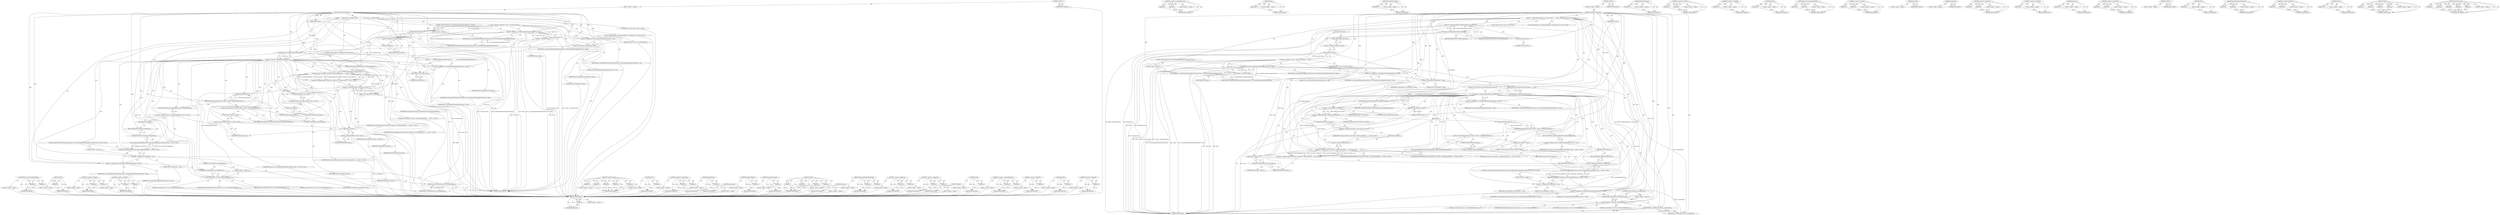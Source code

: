 digraph "FormState.create" {
vulnerable_207 [label=<(METHOD,Event.createCancelableBubble)>];
vulnerable_208 [label=<(PARAM,p1)>];
vulnerable_209 [label=<(PARAM,p2)>];
vulnerable_210 [label=<(BLOCK,&lt;empty&gt;,&lt;empty&gt;)>];
vulnerable_211 [label=<(METHOD_RETURN,ANY)>];
vulnerable_191 [label=<(METHOD,client)>];
vulnerable_192 [label=<(PARAM,p1)>];
vulnerable_193 [label=<(BLOCK,&lt;empty&gt;,&lt;empty&gt;)>];
vulnerable_194 [label=<(METHOD_RETURN,ANY)>];
vulnerable_142 [label=<(METHOD,&lt;operator&gt;.logicalOr)>];
vulnerable_143 [label=<(PARAM,p1)>];
vulnerable_144 [label=<(PARAM,p2)>];
vulnerable_145 [label=<(BLOCK,&lt;empty&gt;,&lt;empty&gt;)>];
vulnerable_146 [label=<(METHOD_RETURN,ANY)>];
vulnerable_164 [label=<(METHOD,&lt;operator&gt;.lessThan)>];
vulnerable_165 [label=<(PARAM,p1)>];
vulnerable_166 [label=<(PARAM,p2)>];
vulnerable_167 [label=<(BLOCK,&lt;empty&gt;,&lt;empty&gt;)>];
vulnerable_168 [label=<(METHOD_RETURN,ANY)>];
vulnerable_6 [label=<(METHOD,&lt;global&gt;)<SUB>1</SUB>>];
vulnerable_7 [label=<(BLOCK,&lt;empty&gt;,&lt;empty&gt;)<SUB>1</SUB>>];
vulnerable_8 [label=<(METHOD,prepareForSubmission)<SUB>1</SUB>>];
vulnerable_9 [label=<(PARAM,Event* event)<SUB>1</SUB>>];
vulnerable_10 [label=<(BLOCK,{
     Frame* frame = document().frame();
     ...,{
     Frame* frame = document().frame();
     ...)<SUB>2</SUB>>];
vulnerable_11 [label="<(LOCAL,Frame* frame: Frame*)<SUB>3</SUB>>"];
vulnerable_12 [label=<(&lt;operator&gt;.assignment,* frame = document().frame())<SUB>3</SUB>>];
vulnerable_13 [label=<(IDENTIFIER,frame,* frame = document().frame())<SUB>3</SUB>>];
vulnerable_14 [label=<(frame,document().frame())<SUB>3</SUB>>];
vulnerable_15 [label=<(&lt;operator&gt;.fieldAccess,document().frame)<SUB>3</SUB>>];
vulnerable_16 [label=<(document,document())<SUB>3</SUB>>];
vulnerable_17 [label=<(FIELD_IDENTIFIER,frame,frame)<SUB>3</SUB>>];
vulnerable_18 [label=<(CONTROL_STRUCTURE,IF,if (m_isSubmittingOrPreparingForSubmission || !frame))<SUB>4</SUB>>];
vulnerable_19 [label=<(&lt;operator&gt;.logicalOr,m_isSubmittingOrPreparingForSubmission || !frame)<SUB>4</SUB>>];
vulnerable_20 [label=<(IDENTIFIER,m_isSubmittingOrPreparingForSubmission,m_isSubmittingOrPreparingForSubmission || !frame)<SUB>4</SUB>>];
vulnerable_21 [label=<(&lt;operator&gt;.logicalNot,!frame)<SUB>4</SUB>>];
vulnerable_22 [label=<(IDENTIFIER,frame,!frame)<SUB>4</SUB>>];
vulnerable_23 [label=<(BLOCK,&lt;empty&gt;,&lt;empty&gt;)<SUB>5</SUB>>];
vulnerable_24 [label=<(RETURN,return m_isSubmittingOrPreparingForSubmission;,return m_isSubmittingOrPreparingForSubmission;)<SUB>5</SUB>>];
vulnerable_25 [label=<(IDENTIFIER,m_isSubmittingOrPreparingForSubmission,return m_isSubmittingOrPreparingForSubmission;)<SUB>5</SUB>>];
vulnerable_26 [label=<(&lt;operator&gt;.assignment,m_isSubmittingOrPreparingForSubmission = true)<SUB>7</SUB>>];
vulnerable_27 [label=<(IDENTIFIER,m_isSubmittingOrPreparingForSubmission,m_isSubmittingOrPreparingForSubmission = true)<SUB>7</SUB>>];
vulnerable_28 [label=<(LITERAL,true,m_isSubmittingOrPreparingForSubmission = true)<SUB>7</SUB>>];
vulnerable_29 [label=<(&lt;operator&gt;.assignment,m_shouldSubmit = false)<SUB>8</SUB>>];
vulnerable_30 [label=<(IDENTIFIER,m_shouldSubmit,m_shouldSubmit = false)<SUB>8</SUB>>];
vulnerable_31 [label=<(LITERAL,false,m_shouldSubmit = false)<SUB>8</SUB>>];
vulnerable_32 [label=<(CONTROL_STRUCTURE,IF,if (!validateInteractively(event)))<SUB>10</SUB>>];
vulnerable_33 [label=<(&lt;operator&gt;.logicalNot,!validateInteractively(event))<SUB>10</SUB>>];
vulnerable_34 [label=<(validateInteractively,validateInteractively(event))<SUB>10</SUB>>];
vulnerable_35 [label=<(IDENTIFIER,event,validateInteractively(event))<SUB>10</SUB>>];
vulnerable_36 [label=<(BLOCK,{
        m_isSubmittingOrPreparingForSubmissio...,{
        m_isSubmittingOrPreparingForSubmissio...)<SUB>10</SUB>>];
vulnerable_37 [label=<(&lt;operator&gt;.assignment,m_isSubmittingOrPreparingForSubmission = false)<SUB>11</SUB>>];
vulnerable_38 [label=<(IDENTIFIER,m_isSubmittingOrPreparingForSubmission,m_isSubmittingOrPreparingForSubmission = false)<SUB>11</SUB>>];
vulnerable_39 [label=<(LITERAL,false,m_isSubmittingOrPreparingForSubmission = false)<SUB>11</SUB>>];
vulnerable_40 [label=<(RETURN,return false;,return false;)<SUB>12</SUB>>];
vulnerable_41 [label=<(LITERAL,false,return false;)<SUB>12</SUB>>];
vulnerable_42 [label="<(LOCAL,StringPairVector controlNamesAndValues: StringPairVector)<SUB>15</SUB>>"];
vulnerable_43 [label=<(getTextFieldValues,getTextFieldValues(controlNamesAndValues))<SUB>16</SUB>>];
vulnerable_44 [label=<(IDENTIFIER,controlNamesAndValues,getTextFieldValues(controlNamesAndValues))<SUB>16</SUB>>];
vulnerable_45 [label="<(&lt;operator&gt;.assignment,RefPtr&lt;FormState&gt; formState = FormState::create...)<SUB>17</SUB>>"];
vulnerable_46 [label=<(&lt;operator&gt;.greaterThan,RefPtr&lt;FormState&gt; formState)<SUB>17</SUB>>];
vulnerable_47 [label=<(&lt;operator&gt;.lessThan,RefPtr&lt;FormState)<SUB>17</SUB>>];
vulnerable_48 [label=<(IDENTIFIER,RefPtr,RefPtr&lt;FormState)<SUB>17</SUB>>];
vulnerable_49 [label=<(IDENTIFIER,FormState,RefPtr&lt;FormState)<SUB>17</SUB>>];
vulnerable_50 [label=<(IDENTIFIER,formState,RefPtr&lt;FormState&gt; formState)<SUB>17</SUB>>];
vulnerable_51 [label="<(FormState.create,FormState::create(this, controlNamesAndValues, ...)<SUB>17</SUB>>"];
vulnerable_52 [label="<(&lt;operator&gt;.fieldAccess,FormState::create)<SUB>17</SUB>>"];
vulnerable_53 [label="<(IDENTIFIER,FormState,FormState::create(this, controlNamesAndValues, ...)<SUB>17</SUB>>"];
vulnerable_54 [label=<(FIELD_IDENTIFIER,create,create)<SUB>17</SUB>>];
vulnerable_55 [label="<(LITERAL,this,FormState::create(this, controlNamesAndValues, ...)<SUB>17</SUB>>"];
vulnerable_56 [label="<(IDENTIFIER,controlNamesAndValues,FormState::create(this, controlNamesAndValues, ...)<SUB>17</SUB>>"];
vulnerable_57 [label=<(&lt;operator&gt;.addressOf,&amp;document())<SUB>17</SUB>>];
vulnerable_58 [label=<(document,document())<SUB>17</SUB>>];
vulnerable_59 [label="<(IDENTIFIER,NotSubmittedByJavaScript,FormState::create(this, controlNamesAndValues, ...)<SUB>17</SUB>>"];
vulnerable_60 [label=<(dispatchWillSendSubmitEvent,frame-&gt;loader()-&gt;client()-&gt;dispatchWillSendSubm...)<SUB>18</SUB>>];
vulnerable_61 [label=<(&lt;operator&gt;.indirectFieldAccess,frame-&gt;loader()-&gt;client()-&gt;dispatchWillSendSubm...)<SUB>18</SUB>>];
vulnerable_62 [label=<(client,frame-&gt;loader()-&gt;client())<SUB>18</SUB>>];
vulnerable_63 [label=<(&lt;operator&gt;.indirectFieldAccess,frame-&gt;loader()-&gt;client)<SUB>18</SUB>>];
vulnerable_64 [label=<(loader,frame-&gt;loader())<SUB>18</SUB>>];
vulnerable_65 [label=<(&lt;operator&gt;.indirectFieldAccess,frame-&gt;loader)<SUB>18</SUB>>];
vulnerable_66 [label=<(IDENTIFIER,frame,frame-&gt;loader())<SUB>18</SUB>>];
vulnerable_67 [label=<(FIELD_IDENTIFIER,loader,loader)<SUB>18</SUB>>];
vulnerable_68 [label=<(FIELD_IDENTIFIER,client,client)<SUB>18</SUB>>];
vulnerable_69 [label=<(FIELD_IDENTIFIER,dispatchWillSendSubmitEvent,dispatchWillSendSubmitEvent)<SUB>18</SUB>>];
vulnerable_70 [label=<(release,formState.release())<SUB>18</SUB>>];
vulnerable_71 [label=<(&lt;operator&gt;.fieldAccess,formState.release)<SUB>18</SUB>>];
vulnerable_72 [label=<(IDENTIFIER,formState,formState.release())<SUB>18</SUB>>];
vulnerable_73 [label=<(FIELD_IDENTIFIER,release,release)<SUB>18</SUB>>];
vulnerable_74 [label="<(CONTROL_STRUCTURE,IF,if (dispatchEvent(Event::createCancelableBubble(eventNames().submitEvent))))<SUB>20</SUB>>"];
vulnerable_75 [label="<(dispatchEvent,dispatchEvent(Event::createCancelableBubble(eve...)<SUB>20</SUB>>"];
vulnerable_76 [label="<(Event.createCancelableBubble,Event::createCancelableBubble(eventNames().subm...)<SUB>20</SUB>>"];
vulnerable_77 [label="<(&lt;operator&gt;.fieldAccess,Event::createCancelableBubble)<SUB>20</SUB>>"];
vulnerable_78 [label="<(IDENTIFIER,Event,Event::createCancelableBubble(eventNames().subm...)<SUB>20</SUB>>"];
vulnerable_79 [label=<(FIELD_IDENTIFIER,createCancelableBubble,createCancelableBubble)<SUB>20</SUB>>];
vulnerable_80 [label=<(&lt;operator&gt;.fieldAccess,eventNames().submitEvent)<SUB>20</SUB>>];
vulnerable_81 [label=<(eventNames,eventNames())<SUB>20</SUB>>];
vulnerable_82 [label=<(FIELD_IDENTIFIER,submitEvent,submitEvent)<SUB>20</SUB>>];
vulnerable_83 [label=<(BLOCK,&lt;empty&gt;,&lt;empty&gt;)<SUB>21</SUB>>];
vulnerable_84 [label=<(&lt;operator&gt;.assignment,m_shouldSubmit = true)<SUB>21</SUB>>];
vulnerable_85 [label=<(IDENTIFIER,m_shouldSubmit,m_shouldSubmit = true)<SUB>21</SUB>>];
vulnerable_86 [label=<(LITERAL,true,m_shouldSubmit = true)<SUB>21</SUB>>];
vulnerable_87 [label=<(&lt;operator&gt;.assignment,m_isSubmittingOrPreparingForSubmission = false)<SUB>23</SUB>>];
vulnerable_88 [label=<(IDENTIFIER,m_isSubmittingOrPreparingForSubmission,m_isSubmittingOrPreparingForSubmission = false)<SUB>23</SUB>>];
vulnerable_89 [label=<(LITERAL,false,m_isSubmittingOrPreparingForSubmission = false)<SUB>23</SUB>>];
vulnerable_90 [label=<(CONTROL_STRUCTURE,IF,if (m_shouldSubmit))<SUB>25</SUB>>];
vulnerable_91 [label=<(IDENTIFIER,m_shouldSubmit,if (m_shouldSubmit))<SUB>25</SUB>>];
vulnerable_92 [label=<(BLOCK,&lt;empty&gt;,&lt;empty&gt;)<SUB>26</SUB>>];
vulnerable_93 [label=<(submit,submit(event, true, true, NotSubmittedByJavaScr...)<SUB>26</SUB>>];
vulnerable_94 [label=<(IDENTIFIER,event,submit(event, true, true, NotSubmittedByJavaScr...)<SUB>26</SUB>>];
vulnerable_95 [label=<(LITERAL,true,submit(event, true, true, NotSubmittedByJavaScr...)<SUB>26</SUB>>];
vulnerable_96 [label=<(LITERAL,true,submit(event, true, true, NotSubmittedByJavaScr...)<SUB>26</SUB>>];
vulnerable_97 [label=<(IDENTIFIER,NotSubmittedByJavaScript,submit(event, true, true, NotSubmittedByJavaScr...)<SUB>26</SUB>>];
vulnerable_98 [label=<(RETURN,return m_shouldSubmit;,return m_shouldSubmit;)<SUB>28</SUB>>];
vulnerable_99 [label=<(IDENTIFIER,m_shouldSubmit,return m_shouldSubmit;)<SUB>28</SUB>>];
vulnerable_100 [label=<(METHOD_RETURN,bool)<SUB>1</SUB>>];
vulnerable_102 [label=<(METHOD_RETURN,ANY)<SUB>1</SUB>>];
vulnerable_169 [label=<(METHOD,FormState.create)>];
vulnerable_170 [label=<(PARAM,p1)>];
vulnerable_171 [label=<(PARAM,p2)>];
vulnerable_172 [label=<(PARAM,p3)>];
vulnerable_173 [label=<(PARAM,p4)>];
vulnerable_174 [label=<(PARAM,p5)>];
vulnerable_175 [label=<(BLOCK,&lt;empty&gt;,&lt;empty&gt;)>];
vulnerable_176 [label=<(METHOD_RETURN,ANY)>];
vulnerable_130 [label=<(METHOD,frame)>];
vulnerable_131 [label=<(PARAM,p1)>];
vulnerable_132 [label=<(BLOCK,&lt;empty&gt;,&lt;empty&gt;)>];
vulnerable_133 [label=<(METHOD_RETURN,ANY)>];
vulnerable_159 [label=<(METHOD,&lt;operator&gt;.greaterThan)>];
vulnerable_160 [label=<(PARAM,p1)>];
vulnerable_161 [label=<(PARAM,p2)>];
vulnerable_162 [label=<(BLOCK,&lt;empty&gt;,&lt;empty&gt;)>];
vulnerable_163 [label=<(METHOD_RETURN,ANY)>];
vulnerable_203 [label=<(METHOD,dispatchEvent)>];
vulnerable_204 [label=<(PARAM,p1)>];
vulnerable_205 [label=<(BLOCK,&lt;empty&gt;,&lt;empty&gt;)>];
vulnerable_206 [label=<(METHOD_RETURN,ANY)>];
vulnerable_212 [label=<(METHOD,eventNames)>];
vulnerable_213 [label=<(BLOCK,&lt;empty&gt;,&lt;empty&gt;)>];
vulnerable_214 [label=<(METHOD_RETURN,ANY)>];
vulnerable_155 [label=<(METHOD,getTextFieldValues)>];
vulnerable_156 [label=<(PARAM,p1)>];
vulnerable_157 [label=<(BLOCK,&lt;empty&gt;,&lt;empty&gt;)>];
vulnerable_158 [label=<(METHOD_RETURN,ANY)>];
vulnerable_151 [label=<(METHOD,validateInteractively)>];
vulnerable_152 [label=<(PARAM,p1)>];
vulnerable_153 [label=<(BLOCK,&lt;empty&gt;,&lt;empty&gt;)>];
vulnerable_154 [label=<(METHOD_RETURN,ANY)>];
vulnerable_215 [label=<(METHOD,submit)>];
vulnerable_216 [label=<(PARAM,p1)>];
vulnerable_217 [label=<(PARAM,p2)>];
vulnerable_218 [label=<(PARAM,p3)>];
vulnerable_219 [label=<(PARAM,p4)>];
vulnerable_220 [label=<(BLOCK,&lt;empty&gt;,&lt;empty&gt;)>];
vulnerable_221 [label=<(METHOD_RETURN,ANY)>];
vulnerable_139 [label=<(METHOD,document)>];
vulnerable_140 [label=<(BLOCK,&lt;empty&gt;,&lt;empty&gt;)>];
vulnerable_141 [label=<(METHOD_RETURN,ANY)>];
vulnerable_181 [label=<(METHOD,dispatchWillSendSubmitEvent)>];
vulnerable_182 [label=<(PARAM,p1)>];
vulnerable_183 [label=<(PARAM,p2)>];
vulnerable_184 [label=<(BLOCK,&lt;empty&gt;,&lt;empty&gt;)>];
vulnerable_185 [label=<(METHOD_RETURN,ANY)>];
vulnerable_134 [label=<(METHOD,&lt;operator&gt;.fieldAccess)>];
vulnerable_135 [label=<(PARAM,p1)>];
vulnerable_136 [label=<(PARAM,p2)>];
vulnerable_137 [label=<(BLOCK,&lt;empty&gt;,&lt;empty&gt;)>];
vulnerable_138 [label=<(METHOD_RETURN,ANY)>];
vulnerable_125 [label=<(METHOD,&lt;operator&gt;.assignment)>];
vulnerable_126 [label=<(PARAM,p1)>];
vulnerable_127 [label=<(PARAM,p2)>];
vulnerable_128 [label=<(BLOCK,&lt;empty&gt;,&lt;empty&gt;)>];
vulnerable_129 [label=<(METHOD_RETURN,ANY)>];
vulnerable_119 [label=<(METHOD,&lt;global&gt;)<SUB>1</SUB>>];
vulnerable_120 [label=<(BLOCK,&lt;empty&gt;,&lt;empty&gt;)>];
vulnerable_121 [label=<(METHOD_RETURN,ANY)>];
vulnerable_195 [label=<(METHOD,loader)>];
vulnerable_196 [label=<(PARAM,p1)>];
vulnerable_197 [label=<(BLOCK,&lt;empty&gt;,&lt;empty&gt;)>];
vulnerable_198 [label=<(METHOD_RETURN,ANY)>];
vulnerable_186 [label=<(METHOD,&lt;operator&gt;.indirectFieldAccess)>];
vulnerable_187 [label=<(PARAM,p1)>];
vulnerable_188 [label=<(PARAM,p2)>];
vulnerable_189 [label=<(BLOCK,&lt;empty&gt;,&lt;empty&gt;)>];
vulnerable_190 [label=<(METHOD_RETURN,ANY)>];
vulnerable_147 [label=<(METHOD,&lt;operator&gt;.logicalNot)>];
vulnerable_148 [label=<(PARAM,p1)>];
vulnerable_149 [label=<(BLOCK,&lt;empty&gt;,&lt;empty&gt;)>];
vulnerable_150 [label=<(METHOD_RETURN,ANY)>];
vulnerable_199 [label=<(METHOD,release)>];
vulnerable_200 [label=<(PARAM,p1)>];
vulnerable_201 [label=<(BLOCK,&lt;empty&gt;,&lt;empty&gt;)>];
vulnerable_202 [label=<(METHOD_RETURN,ANY)>];
vulnerable_177 [label=<(METHOD,&lt;operator&gt;.addressOf)>];
vulnerable_178 [label=<(PARAM,p1)>];
vulnerable_179 [label=<(BLOCK,&lt;empty&gt;,&lt;empty&gt;)>];
vulnerable_180 [label=<(METHOD_RETURN,ANY)>];
fixed_213 [label=<(METHOD,dispatchEvent)>];
fixed_214 [label=<(PARAM,p1)>];
fixed_215 [label=<(BLOCK,&lt;empty&gt;,&lt;empty&gt;)>];
fixed_216 [label=<(METHOD_RETURN,ANY)>];
fixed_196 [label=<(METHOD,&lt;operator&gt;.indirectFieldAccess)>];
fixed_197 [label=<(PARAM,p1)>];
fixed_198 [label=<(PARAM,p2)>];
fixed_199 [label=<(BLOCK,&lt;empty&gt;,&lt;empty&gt;)>];
fixed_200 [label=<(METHOD_RETURN,ANY)>];
fixed_150 [label=<(METHOD,frame)>];
fixed_151 [label=<(PARAM,p1)>];
fixed_152 [label=<(BLOCK,&lt;empty&gt;,&lt;empty&gt;)>];
fixed_153 [label=<(METHOD_RETURN,ANY)>];
fixed_171 [label=<(METHOD,validateInteractively)>];
fixed_172 [label=<(PARAM,p1)>];
fixed_173 [label=<(BLOCK,&lt;empty&gt;,&lt;empty&gt;)>];
fixed_174 [label=<(METHOD_RETURN,ANY)>];
fixed_6 [label=<(METHOD,&lt;global&gt;)<SUB>1</SUB>>];
fixed_7 [label=<(BLOCK,&lt;empty&gt;,&lt;empty&gt;)<SUB>1</SUB>>];
fixed_8 [label=<(METHOD,prepareForSubmission)<SUB>1</SUB>>];
fixed_9 [label=<(PARAM,Event* event)<SUB>1</SUB>>];
fixed_10 [label=<(BLOCK,{
    RefPtr&lt;HTMLFormElement&gt; protector(this);
...,{
    RefPtr&lt;HTMLFormElement&gt; protector(this);
...)<SUB>2</SUB>>];
fixed_11 [label=<(&lt;operator&gt;.greaterThan,RefPtr&lt;HTMLFormElement&gt; protector(this))<SUB>3</SUB>>];
fixed_12 [label=<(&lt;operator&gt;.lessThan,RefPtr&lt;HTMLFormElement)<SUB>3</SUB>>];
fixed_13 [label=<(IDENTIFIER,RefPtr,RefPtr&lt;HTMLFormElement)<SUB>3</SUB>>];
fixed_14 [label=<(IDENTIFIER,HTMLFormElement,RefPtr&lt;HTMLFormElement)<SUB>3</SUB>>];
fixed_15 [label=<(protector,protector(this))<SUB>3</SUB>>];
fixed_16 [label=<(LITERAL,this,protector(this))<SUB>3</SUB>>];
fixed_17 [label="<(LOCAL,Frame* frame: Frame*)<SUB>4</SUB>>"];
fixed_18 [label=<(&lt;operator&gt;.assignment,* frame = document().frame())<SUB>4</SUB>>];
fixed_19 [label=<(IDENTIFIER,frame,* frame = document().frame())<SUB>4</SUB>>];
fixed_20 [label=<(frame,document().frame())<SUB>4</SUB>>];
fixed_21 [label=<(&lt;operator&gt;.fieldAccess,document().frame)<SUB>4</SUB>>];
fixed_22 [label=<(document,document())<SUB>4</SUB>>];
fixed_23 [label=<(FIELD_IDENTIFIER,frame,frame)<SUB>4</SUB>>];
fixed_24 [label=<(CONTROL_STRUCTURE,IF,if (m_isSubmittingOrPreparingForSubmission || !frame))<SUB>5</SUB>>];
fixed_25 [label=<(&lt;operator&gt;.logicalOr,m_isSubmittingOrPreparingForSubmission || !frame)<SUB>5</SUB>>];
fixed_26 [label=<(IDENTIFIER,m_isSubmittingOrPreparingForSubmission,m_isSubmittingOrPreparingForSubmission || !frame)<SUB>5</SUB>>];
fixed_27 [label=<(&lt;operator&gt;.logicalNot,!frame)<SUB>5</SUB>>];
fixed_28 [label=<(IDENTIFIER,frame,!frame)<SUB>5</SUB>>];
fixed_29 [label=<(BLOCK,&lt;empty&gt;,&lt;empty&gt;)<SUB>6</SUB>>];
fixed_30 [label=<(RETURN,return m_isSubmittingOrPreparingForSubmission;,return m_isSubmittingOrPreparingForSubmission;)<SUB>6</SUB>>];
fixed_31 [label=<(IDENTIFIER,m_isSubmittingOrPreparingForSubmission,return m_isSubmittingOrPreparingForSubmission;)<SUB>6</SUB>>];
fixed_32 [label=<(&lt;operator&gt;.assignment,m_isSubmittingOrPreparingForSubmission = true)<SUB>8</SUB>>];
fixed_33 [label=<(IDENTIFIER,m_isSubmittingOrPreparingForSubmission,m_isSubmittingOrPreparingForSubmission = true)<SUB>8</SUB>>];
fixed_34 [label=<(LITERAL,true,m_isSubmittingOrPreparingForSubmission = true)<SUB>8</SUB>>];
fixed_35 [label=<(&lt;operator&gt;.assignment,m_shouldSubmit = false)<SUB>9</SUB>>];
fixed_36 [label=<(IDENTIFIER,m_shouldSubmit,m_shouldSubmit = false)<SUB>9</SUB>>];
fixed_37 [label=<(LITERAL,false,m_shouldSubmit = false)<SUB>9</SUB>>];
fixed_38 [label=<(CONTROL_STRUCTURE,IF,if (!validateInteractively(event)))<SUB>11</SUB>>];
fixed_39 [label=<(&lt;operator&gt;.logicalNot,!validateInteractively(event))<SUB>11</SUB>>];
fixed_40 [label=<(validateInteractively,validateInteractively(event))<SUB>11</SUB>>];
fixed_41 [label=<(IDENTIFIER,event,validateInteractively(event))<SUB>11</SUB>>];
fixed_42 [label=<(BLOCK,{
        m_isSubmittingOrPreparingForSubmissio...,{
        m_isSubmittingOrPreparingForSubmissio...)<SUB>11</SUB>>];
fixed_43 [label=<(&lt;operator&gt;.assignment,m_isSubmittingOrPreparingForSubmission = false)<SUB>12</SUB>>];
fixed_44 [label=<(IDENTIFIER,m_isSubmittingOrPreparingForSubmission,m_isSubmittingOrPreparingForSubmission = false)<SUB>12</SUB>>];
fixed_45 [label=<(LITERAL,false,m_isSubmittingOrPreparingForSubmission = false)<SUB>12</SUB>>];
fixed_46 [label=<(RETURN,return false;,return false;)<SUB>13</SUB>>];
fixed_47 [label=<(LITERAL,false,return false;)<SUB>13</SUB>>];
fixed_48 [label="<(LOCAL,StringPairVector controlNamesAndValues: StringPairVector)<SUB>16</SUB>>"];
fixed_49 [label=<(getTextFieldValues,getTextFieldValues(controlNamesAndValues))<SUB>17</SUB>>];
fixed_50 [label=<(IDENTIFIER,controlNamesAndValues,getTextFieldValues(controlNamesAndValues))<SUB>17</SUB>>];
fixed_51 [label="<(&lt;operator&gt;.assignment,RefPtr&lt;FormState&gt; formState = FormState::create...)<SUB>18</SUB>>"];
fixed_52 [label=<(&lt;operator&gt;.greaterThan,RefPtr&lt;FormState&gt; formState)<SUB>18</SUB>>];
fixed_53 [label=<(&lt;operator&gt;.lessThan,RefPtr&lt;FormState)<SUB>18</SUB>>];
fixed_54 [label=<(IDENTIFIER,RefPtr,RefPtr&lt;FormState)<SUB>18</SUB>>];
fixed_55 [label=<(IDENTIFIER,FormState,RefPtr&lt;FormState)<SUB>18</SUB>>];
fixed_56 [label=<(IDENTIFIER,formState,RefPtr&lt;FormState&gt; formState)<SUB>18</SUB>>];
fixed_57 [label="<(FormState.create,FormState::create(this, controlNamesAndValues, ...)<SUB>18</SUB>>"];
fixed_58 [label="<(&lt;operator&gt;.fieldAccess,FormState::create)<SUB>18</SUB>>"];
fixed_59 [label="<(IDENTIFIER,FormState,FormState::create(this, controlNamesAndValues, ...)<SUB>18</SUB>>"];
fixed_60 [label=<(FIELD_IDENTIFIER,create,create)<SUB>18</SUB>>];
fixed_61 [label="<(LITERAL,this,FormState::create(this, controlNamesAndValues, ...)<SUB>18</SUB>>"];
fixed_62 [label="<(IDENTIFIER,controlNamesAndValues,FormState::create(this, controlNamesAndValues, ...)<SUB>18</SUB>>"];
fixed_63 [label=<(&lt;operator&gt;.addressOf,&amp;document())<SUB>18</SUB>>];
fixed_64 [label=<(document,document())<SUB>18</SUB>>];
fixed_65 [label="<(IDENTIFIER,NotSubmittedByJavaScript,FormState::create(this, controlNamesAndValues, ...)<SUB>18</SUB>>"];
fixed_66 [label=<(dispatchWillSendSubmitEvent,frame-&gt;loader()-&gt;client()-&gt;dispatchWillSendSubm...)<SUB>19</SUB>>];
fixed_67 [label=<(&lt;operator&gt;.indirectFieldAccess,frame-&gt;loader()-&gt;client()-&gt;dispatchWillSendSubm...)<SUB>19</SUB>>];
fixed_68 [label=<(client,frame-&gt;loader()-&gt;client())<SUB>19</SUB>>];
fixed_69 [label=<(&lt;operator&gt;.indirectFieldAccess,frame-&gt;loader()-&gt;client)<SUB>19</SUB>>];
fixed_70 [label=<(loader,frame-&gt;loader())<SUB>19</SUB>>];
fixed_71 [label=<(&lt;operator&gt;.indirectFieldAccess,frame-&gt;loader)<SUB>19</SUB>>];
fixed_72 [label=<(IDENTIFIER,frame,frame-&gt;loader())<SUB>19</SUB>>];
fixed_73 [label=<(FIELD_IDENTIFIER,loader,loader)<SUB>19</SUB>>];
fixed_74 [label=<(FIELD_IDENTIFIER,client,client)<SUB>19</SUB>>];
fixed_75 [label=<(FIELD_IDENTIFIER,dispatchWillSendSubmitEvent,dispatchWillSendSubmitEvent)<SUB>19</SUB>>];
fixed_76 [label=<(release,formState.release())<SUB>19</SUB>>];
fixed_77 [label=<(&lt;operator&gt;.fieldAccess,formState.release)<SUB>19</SUB>>];
fixed_78 [label=<(IDENTIFIER,formState,formState.release())<SUB>19</SUB>>];
fixed_79 [label=<(FIELD_IDENTIFIER,release,release)<SUB>19</SUB>>];
fixed_80 [label="<(CONTROL_STRUCTURE,IF,if (dispatchEvent(Event::createCancelableBubble(eventNames().submitEvent))))<SUB>21</SUB>>"];
fixed_81 [label="<(dispatchEvent,dispatchEvent(Event::createCancelableBubble(eve...)<SUB>21</SUB>>"];
fixed_82 [label="<(Event.createCancelableBubble,Event::createCancelableBubble(eventNames().subm...)<SUB>21</SUB>>"];
fixed_83 [label="<(&lt;operator&gt;.fieldAccess,Event::createCancelableBubble)<SUB>21</SUB>>"];
fixed_84 [label="<(IDENTIFIER,Event,Event::createCancelableBubble(eventNames().subm...)<SUB>21</SUB>>"];
fixed_85 [label=<(FIELD_IDENTIFIER,createCancelableBubble,createCancelableBubble)<SUB>21</SUB>>];
fixed_86 [label=<(&lt;operator&gt;.fieldAccess,eventNames().submitEvent)<SUB>21</SUB>>];
fixed_87 [label=<(eventNames,eventNames())<SUB>21</SUB>>];
fixed_88 [label=<(FIELD_IDENTIFIER,submitEvent,submitEvent)<SUB>21</SUB>>];
fixed_89 [label=<(BLOCK,&lt;empty&gt;,&lt;empty&gt;)<SUB>22</SUB>>];
fixed_90 [label=<(&lt;operator&gt;.assignment,m_shouldSubmit = true)<SUB>22</SUB>>];
fixed_91 [label=<(IDENTIFIER,m_shouldSubmit,m_shouldSubmit = true)<SUB>22</SUB>>];
fixed_92 [label=<(LITERAL,true,m_shouldSubmit = true)<SUB>22</SUB>>];
fixed_93 [label=<(&lt;operator&gt;.assignment,m_isSubmittingOrPreparingForSubmission = false)<SUB>24</SUB>>];
fixed_94 [label=<(IDENTIFIER,m_isSubmittingOrPreparingForSubmission,m_isSubmittingOrPreparingForSubmission = false)<SUB>24</SUB>>];
fixed_95 [label=<(LITERAL,false,m_isSubmittingOrPreparingForSubmission = false)<SUB>24</SUB>>];
fixed_96 [label=<(CONTROL_STRUCTURE,IF,if (m_shouldSubmit))<SUB>26</SUB>>];
fixed_97 [label=<(IDENTIFIER,m_shouldSubmit,if (m_shouldSubmit))<SUB>26</SUB>>];
fixed_98 [label=<(BLOCK,&lt;empty&gt;,&lt;empty&gt;)<SUB>27</SUB>>];
fixed_99 [label=<(submit,submit(event, true, true, NotSubmittedByJavaScr...)<SUB>27</SUB>>];
fixed_100 [label=<(IDENTIFIER,event,submit(event, true, true, NotSubmittedByJavaScr...)<SUB>27</SUB>>];
fixed_101 [label=<(LITERAL,true,submit(event, true, true, NotSubmittedByJavaScr...)<SUB>27</SUB>>];
fixed_102 [label=<(LITERAL,true,submit(event, true, true, NotSubmittedByJavaScr...)<SUB>27</SUB>>];
fixed_103 [label=<(IDENTIFIER,NotSubmittedByJavaScript,submit(event, true, true, NotSubmittedByJavaScr...)<SUB>27</SUB>>];
fixed_104 [label=<(RETURN,return m_shouldSubmit;,return m_shouldSubmit;)<SUB>29</SUB>>];
fixed_105 [label=<(IDENTIFIER,m_shouldSubmit,return m_shouldSubmit;)<SUB>29</SUB>>];
fixed_106 [label=<(METHOD_RETURN,bool)<SUB>1</SUB>>];
fixed_108 [label=<(METHOD_RETURN,ANY)<SUB>1</SUB>>];
fixed_175 [label=<(METHOD,getTextFieldValues)>];
fixed_176 [label=<(PARAM,p1)>];
fixed_177 [label=<(BLOCK,&lt;empty&gt;,&lt;empty&gt;)>];
fixed_178 [label=<(METHOD_RETURN,ANY)>];
fixed_136 [label=<(METHOD,&lt;operator&gt;.lessThan)>];
fixed_137 [label=<(PARAM,p1)>];
fixed_138 [label=<(PARAM,p2)>];
fixed_139 [label=<(BLOCK,&lt;empty&gt;,&lt;empty&gt;)>];
fixed_140 [label=<(METHOD_RETURN,ANY)>];
fixed_167 [label=<(METHOD,&lt;operator&gt;.logicalNot)>];
fixed_168 [label=<(PARAM,p1)>];
fixed_169 [label=<(BLOCK,&lt;empty&gt;,&lt;empty&gt;)>];
fixed_170 [label=<(METHOD_RETURN,ANY)>];
fixed_209 [label=<(METHOD,release)>];
fixed_210 [label=<(PARAM,p1)>];
fixed_211 [label=<(BLOCK,&lt;empty&gt;,&lt;empty&gt;)>];
fixed_212 [label=<(METHOD_RETURN,ANY)>];
fixed_217 [label=<(METHOD,Event.createCancelableBubble)>];
fixed_218 [label=<(PARAM,p1)>];
fixed_219 [label=<(PARAM,p2)>];
fixed_220 [label=<(BLOCK,&lt;empty&gt;,&lt;empty&gt;)>];
fixed_221 [label=<(METHOD_RETURN,ANY)>];
fixed_162 [label=<(METHOD,&lt;operator&gt;.logicalOr)>];
fixed_163 [label=<(PARAM,p1)>];
fixed_164 [label=<(PARAM,p2)>];
fixed_165 [label=<(BLOCK,&lt;empty&gt;,&lt;empty&gt;)>];
fixed_166 [label=<(METHOD_RETURN,ANY)>];
fixed_159 [label=<(METHOD,document)>];
fixed_160 [label=<(BLOCK,&lt;empty&gt;,&lt;empty&gt;)>];
fixed_161 [label=<(METHOD_RETURN,ANY)>];
fixed_222 [label=<(METHOD,eventNames)>];
fixed_223 [label=<(BLOCK,&lt;empty&gt;,&lt;empty&gt;)>];
fixed_224 [label=<(METHOD_RETURN,ANY)>];
fixed_145 [label=<(METHOD,&lt;operator&gt;.assignment)>];
fixed_146 [label=<(PARAM,p1)>];
fixed_147 [label=<(PARAM,p2)>];
fixed_148 [label=<(BLOCK,&lt;empty&gt;,&lt;empty&gt;)>];
fixed_149 [label=<(METHOD_RETURN,ANY)>];
fixed_187 [label=<(METHOD,&lt;operator&gt;.addressOf)>];
fixed_188 [label=<(PARAM,p1)>];
fixed_189 [label=<(BLOCK,&lt;empty&gt;,&lt;empty&gt;)>];
fixed_190 [label=<(METHOD_RETURN,ANY)>];
fixed_141 [label=<(METHOD,protector)>];
fixed_142 [label=<(PARAM,p1)>];
fixed_143 [label=<(BLOCK,&lt;empty&gt;,&lt;empty&gt;)>];
fixed_144 [label=<(METHOD_RETURN,ANY)>];
fixed_131 [label=<(METHOD,&lt;operator&gt;.greaterThan)>];
fixed_132 [label=<(PARAM,p1)>];
fixed_133 [label=<(PARAM,p2)>];
fixed_134 [label=<(BLOCK,&lt;empty&gt;,&lt;empty&gt;)>];
fixed_135 [label=<(METHOD_RETURN,ANY)>];
fixed_125 [label=<(METHOD,&lt;global&gt;)<SUB>1</SUB>>];
fixed_126 [label=<(BLOCK,&lt;empty&gt;,&lt;empty&gt;)>];
fixed_127 [label=<(METHOD_RETURN,ANY)>];
fixed_201 [label=<(METHOD,client)>];
fixed_202 [label=<(PARAM,p1)>];
fixed_203 [label=<(BLOCK,&lt;empty&gt;,&lt;empty&gt;)>];
fixed_204 [label=<(METHOD_RETURN,ANY)>];
fixed_191 [label=<(METHOD,dispatchWillSendSubmitEvent)>];
fixed_192 [label=<(PARAM,p1)>];
fixed_193 [label=<(PARAM,p2)>];
fixed_194 [label=<(BLOCK,&lt;empty&gt;,&lt;empty&gt;)>];
fixed_195 [label=<(METHOD_RETURN,ANY)>];
fixed_154 [label=<(METHOD,&lt;operator&gt;.fieldAccess)>];
fixed_155 [label=<(PARAM,p1)>];
fixed_156 [label=<(PARAM,p2)>];
fixed_157 [label=<(BLOCK,&lt;empty&gt;,&lt;empty&gt;)>];
fixed_158 [label=<(METHOD_RETURN,ANY)>];
fixed_205 [label=<(METHOD,loader)>];
fixed_206 [label=<(PARAM,p1)>];
fixed_207 [label=<(BLOCK,&lt;empty&gt;,&lt;empty&gt;)>];
fixed_208 [label=<(METHOD_RETURN,ANY)>];
fixed_225 [label=<(METHOD,submit)>];
fixed_226 [label=<(PARAM,p1)>];
fixed_227 [label=<(PARAM,p2)>];
fixed_228 [label=<(PARAM,p3)>];
fixed_229 [label=<(PARAM,p4)>];
fixed_230 [label=<(BLOCK,&lt;empty&gt;,&lt;empty&gt;)>];
fixed_231 [label=<(METHOD_RETURN,ANY)>];
fixed_179 [label=<(METHOD,FormState.create)>];
fixed_180 [label=<(PARAM,p1)>];
fixed_181 [label=<(PARAM,p2)>];
fixed_182 [label=<(PARAM,p3)>];
fixed_183 [label=<(PARAM,p4)>];
fixed_184 [label=<(PARAM,p5)>];
fixed_185 [label=<(BLOCK,&lt;empty&gt;,&lt;empty&gt;)>];
fixed_186 [label=<(METHOD_RETURN,ANY)>];
vulnerable_207 -> vulnerable_208  [key=0, label="AST: "];
vulnerable_207 -> vulnerable_208  [key=1, label="DDG: "];
vulnerable_207 -> vulnerable_210  [key=0, label="AST: "];
vulnerable_207 -> vulnerable_209  [key=0, label="AST: "];
vulnerable_207 -> vulnerable_209  [key=1, label="DDG: "];
vulnerable_207 -> vulnerable_211  [key=0, label="AST: "];
vulnerable_207 -> vulnerable_211  [key=1, label="CFG: "];
vulnerable_208 -> vulnerable_211  [key=0, label="DDG: p1"];
vulnerable_209 -> vulnerable_211  [key=0, label="DDG: p2"];
vulnerable_210 -> fixed_213  [key=0];
vulnerable_211 -> fixed_213  [key=0];
vulnerable_191 -> vulnerable_192  [key=0, label="AST: "];
vulnerable_191 -> vulnerable_192  [key=1, label="DDG: "];
vulnerable_191 -> vulnerable_193  [key=0, label="AST: "];
vulnerable_191 -> vulnerable_194  [key=0, label="AST: "];
vulnerable_191 -> vulnerable_194  [key=1, label="CFG: "];
vulnerable_192 -> vulnerable_194  [key=0, label="DDG: p1"];
vulnerable_193 -> fixed_213  [key=0];
vulnerable_194 -> fixed_213  [key=0];
vulnerable_142 -> vulnerable_143  [key=0, label="AST: "];
vulnerable_142 -> vulnerable_143  [key=1, label="DDG: "];
vulnerable_142 -> vulnerable_145  [key=0, label="AST: "];
vulnerable_142 -> vulnerable_144  [key=0, label="AST: "];
vulnerable_142 -> vulnerable_144  [key=1, label="DDG: "];
vulnerable_142 -> vulnerable_146  [key=0, label="AST: "];
vulnerable_142 -> vulnerable_146  [key=1, label="CFG: "];
vulnerable_143 -> vulnerable_146  [key=0, label="DDG: p1"];
vulnerable_144 -> vulnerable_146  [key=0, label="DDG: p2"];
vulnerable_145 -> fixed_213  [key=0];
vulnerable_146 -> fixed_213  [key=0];
vulnerable_164 -> vulnerable_165  [key=0, label="AST: "];
vulnerable_164 -> vulnerable_165  [key=1, label="DDG: "];
vulnerable_164 -> vulnerable_167  [key=0, label="AST: "];
vulnerable_164 -> vulnerable_166  [key=0, label="AST: "];
vulnerable_164 -> vulnerable_166  [key=1, label="DDG: "];
vulnerable_164 -> vulnerable_168  [key=0, label="AST: "];
vulnerable_164 -> vulnerable_168  [key=1, label="CFG: "];
vulnerable_165 -> vulnerable_168  [key=0, label="DDG: p1"];
vulnerable_166 -> vulnerable_168  [key=0, label="DDG: p2"];
vulnerable_167 -> fixed_213  [key=0];
vulnerable_168 -> fixed_213  [key=0];
vulnerable_6 -> vulnerable_7  [key=0, label="AST: "];
vulnerable_6 -> vulnerable_102  [key=0, label="AST: "];
vulnerable_6 -> vulnerable_102  [key=1, label="CFG: "];
vulnerable_7 -> vulnerable_8  [key=0, label="AST: "];
vulnerable_8 -> vulnerable_9  [key=0, label="AST: "];
vulnerable_8 -> vulnerable_9  [key=1, label="DDG: "];
vulnerable_8 -> vulnerable_10  [key=0, label="AST: "];
vulnerable_8 -> vulnerable_100  [key=0, label="AST: "];
vulnerable_8 -> vulnerable_16  [key=0, label="CFG: "];
vulnerable_8 -> vulnerable_26  [key=0, label="DDG: "];
vulnerable_8 -> vulnerable_29  [key=0, label="DDG: "];
vulnerable_8 -> vulnerable_87  [key=0, label="DDG: "];
vulnerable_8 -> vulnerable_43  [key=0, label="DDG: "];
vulnerable_8 -> vulnerable_91  [key=0, label="DDG: "];
vulnerable_8 -> vulnerable_99  [key=0, label="DDG: "];
vulnerable_8 -> vulnerable_19  [key=0, label="DDG: "];
vulnerable_8 -> vulnerable_37  [key=0, label="DDG: "];
vulnerable_8 -> vulnerable_40  [key=0, label="DDG: "];
vulnerable_8 -> vulnerable_46  [key=0, label="DDG: "];
vulnerable_8 -> vulnerable_51  [key=0, label="DDG: "];
vulnerable_8 -> vulnerable_84  [key=0, label="DDG: "];
vulnerable_8 -> vulnerable_21  [key=0, label="DDG: "];
vulnerable_8 -> vulnerable_25  [key=0, label="DDG: "];
vulnerable_8 -> vulnerable_34  [key=0, label="DDG: "];
vulnerable_8 -> vulnerable_41  [key=0, label="DDG: "];
vulnerable_8 -> vulnerable_47  [key=0, label="DDG: "];
vulnerable_8 -> vulnerable_93  [key=0, label="DDG: "];
vulnerable_9 -> vulnerable_100  [key=0, label="DDG: event"];
vulnerable_9 -> vulnerable_34  [key=0, label="DDG: event"];
vulnerable_10 -> vulnerable_11  [key=0, label="AST: "];
vulnerable_10 -> vulnerable_12  [key=0, label="AST: "];
vulnerable_10 -> vulnerable_18  [key=0, label="AST: "];
vulnerable_10 -> vulnerable_26  [key=0, label="AST: "];
vulnerable_10 -> vulnerable_29  [key=0, label="AST: "];
vulnerable_10 -> vulnerable_32  [key=0, label="AST: "];
vulnerable_10 -> vulnerable_42  [key=0, label="AST: "];
vulnerable_10 -> vulnerable_43  [key=0, label="AST: "];
vulnerable_10 -> vulnerable_45  [key=0, label="AST: "];
vulnerable_10 -> vulnerable_60  [key=0, label="AST: "];
vulnerable_10 -> vulnerable_74  [key=0, label="AST: "];
vulnerable_10 -> vulnerable_87  [key=0, label="AST: "];
vulnerable_10 -> vulnerable_90  [key=0, label="AST: "];
vulnerable_10 -> vulnerable_98  [key=0, label="AST: "];
vulnerable_11 -> fixed_213  [key=0];
vulnerable_12 -> vulnerable_13  [key=0, label="AST: "];
vulnerable_12 -> vulnerable_14  [key=0, label="AST: "];
vulnerable_12 -> vulnerable_19  [key=0, label="CFG: "];
vulnerable_12 -> vulnerable_21  [key=0, label="CFG: "];
vulnerable_12 -> vulnerable_21  [key=1, label="DDG: frame"];
vulnerable_12 -> vulnerable_100  [key=0, label="DDG: frame"];
vulnerable_12 -> vulnerable_100  [key=1, label="DDG: document().frame()"];
vulnerable_12 -> vulnerable_100  [key=2, label="DDG: * frame = document().frame()"];
vulnerable_12 -> vulnerable_64  [key=0, label="DDG: frame"];
vulnerable_13 -> fixed_213  [key=0];
vulnerable_14 -> vulnerable_15  [key=0, label="AST: "];
vulnerable_14 -> vulnerable_12  [key=0, label="CFG: "];
vulnerable_14 -> vulnerable_12  [key=1, label="DDG: document().frame"];
vulnerable_14 -> vulnerable_100  [key=0, label="DDG: document().frame"];
vulnerable_14 -> vulnerable_51  [key=0, label="DDG: document().frame"];
vulnerable_15 -> vulnerable_16  [key=0, label="AST: "];
vulnerable_15 -> vulnerable_17  [key=0, label="AST: "];
vulnerable_15 -> vulnerable_14  [key=0, label="CFG: "];
vulnerable_16 -> vulnerable_17  [key=0, label="CFG: "];
vulnerable_17 -> vulnerable_15  [key=0, label="CFG: "];
vulnerable_18 -> vulnerable_19  [key=0, label="AST: "];
vulnerable_18 -> vulnerable_23  [key=0, label="AST: "];
vulnerable_19 -> vulnerable_20  [key=0, label="AST: "];
vulnerable_19 -> vulnerable_21  [key=0, label="AST: "];
vulnerable_19 -> vulnerable_24  [key=0, label="CFG: "];
vulnerable_19 -> vulnerable_24  [key=1, label="CDG: "];
vulnerable_19 -> vulnerable_26  [key=0, label="CFG: "];
vulnerable_19 -> vulnerable_26  [key=1, label="CDG: "];
vulnerable_19 -> vulnerable_100  [key=0, label="DDG: m_isSubmittingOrPreparingForSubmission"];
vulnerable_19 -> vulnerable_100  [key=1, label="DDG: !frame"];
vulnerable_19 -> vulnerable_100  [key=2, label="DDG: m_isSubmittingOrPreparingForSubmission || !frame"];
vulnerable_19 -> vulnerable_25  [key=0, label="DDG: m_isSubmittingOrPreparingForSubmission"];
vulnerable_19 -> vulnerable_34  [key=0, label="CDG: "];
vulnerable_19 -> vulnerable_29  [key=0, label="CDG: "];
vulnerable_19 -> vulnerable_33  [key=0, label="CDG: "];
vulnerable_20 -> fixed_213  [key=0];
vulnerable_21 -> vulnerable_22  [key=0, label="AST: "];
vulnerable_21 -> vulnerable_19  [key=0, label="CFG: "];
vulnerable_21 -> vulnerable_19  [key=1, label="DDG: frame"];
vulnerable_21 -> vulnerable_100  [key=0, label="DDG: frame"];
vulnerable_21 -> vulnerable_64  [key=0, label="DDG: frame"];
vulnerable_22 -> fixed_213  [key=0];
vulnerable_23 -> vulnerable_24  [key=0, label="AST: "];
vulnerable_24 -> vulnerable_25  [key=0, label="AST: "];
vulnerable_24 -> vulnerable_100  [key=0, label="CFG: "];
vulnerable_24 -> vulnerable_100  [key=1, label="DDG: &lt;RET&gt;"];
vulnerable_25 -> vulnerable_24  [key=0, label="DDG: m_isSubmittingOrPreparingForSubmission"];
vulnerable_26 -> vulnerable_27  [key=0, label="AST: "];
vulnerable_26 -> vulnerable_28  [key=0, label="AST: "];
vulnerable_26 -> vulnerable_29  [key=0, label="CFG: "];
vulnerable_27 -> fixed_213  [key=0];
vulnerable_28 -> fixed_213  [key=0];
vulnerable_29 -> vulnerable_30  [key=0, label="AST: "];
vulnerable_29 -> vulnerable_31  [key=0, label="AST: "];
vulnerable_29 -> vulnerable_34  [key=0, label="CFG: "];
vulnerable_29 -> vulnerable_99  [key=0, label="DDG: m_shouldSubmit"];
vulnerable_30 -> fixed_213  [key=0];
vulnerable_31 -> fixed_213  [key=0];
vulnerable_32 -> vulnerable_33  [key=0, label="AST: "];
vulnerable_32 -> vulnerable_36  [key=0, label="AST: "];
vulnerable_33 -> vulnerable_34  [key=0, label="AST: "];
vulnerable_33 -> vulnerable_37  [key=0, label="CFG: "];
vulnerable_33 -> vulnerable_37  [key=1, label="CDG: "];
vulnerable_33 -> vulnerable_43  [key=0, label="CFG: "];
vulnerable_33 -> vulnerable_43  [key=1, label="CDG: "];
vulnerable_33 -> vulnerable_47  [key=0, label="CDG: "];
vulnerable_33 -> vulnerable_68  [key=0, label="CDG: "];
vulnerable_33 -> vulnerable_60  [key=0, label="CDG: "];
vulnerable_33 -> vulnerable_73  [key=0, label="CDG: "];
vulnerable_33 -> vulnerable_77  [key=0, label="CDG: "];
vulnerable_33 -> vulnerable_64  [key=0, label="CDG: "];
vulnerable_33 -> vulnerable_51  [key=0, label="CDG: "];
vulnerable_33 -> vulnerable_57  [key=0, label="CDG: "];
vulnerable_33 -> vulnerable_98  [key=0, label="CDG: "];
vulnerable_33 -> vulnerable_75  [key=0, label="CDG: "];
vulnerable_33 -> vulnerable_52  [key=0, label="CDG: "];
vulnerable_33 -> vulnerable_46  [key=0, label="CDG: "];
vulnerable_33 -> vulnerable_81  [key=0, label="CDG: "];
vulnerable_33 -> vulnerable_69  [key=0, label="CDG: "];
vulnerable_33 -> vulnerable_67  [key=0, label="CDG: "];
vulnerable_33 -> vulnerable_45  [key=0, label="CDG: "];
vulnerable_33 -> vulnerable_40  [key=0, label="CDG: "];
vulnerable_33 -> vulnerable_76  [key=0, label="CDG: "];
vulnerable_33 -> vulnerable_65  [key=0, label="CDG: "];
vulnerable_33 -> vulnerable_87  [key=0, label="CDG: "];
vulnerable_33 -> vulnerable_91  [key=0, label="CDG: "];
vulnerable_33 -> vulnerable_82  [key=0, label="CDG: "];
vulnerable_33 -> vulnerable_54  [key=0, label="CDG: "];
vulnerable_33 -> vulnerable_79  [key=0, label="CDG: "];
vulnerable_33 -> vulnerable_80  [key=0, label="CDG: "];
vulnerable_33 -> vulnerable_58  [key=0, label="CDG: "];
vulnerable_33 -> vulnerable_61  [key=0, label="CDG: "];
vulnerable_33 -> vulnerable_71  [key=0, label="CDG: "];
vulnerable_33 -> vulnerable_70  [key=0, label="CDG: "];
vulnerable_33 -> vulnerable_63  [key=0, label="CDG: "];
vulnerable_33 -> vulnerable_62  [key=0, label="CDG: "];
vulnerable_34 -> vulnerable_35  [key=0, label="AST: "];
vulnerable_34 -> vulnerable_33  [key=0, label="CFG: "];
vulnerable_34 -> vulnerable_33  [key=1, label="DDG: event"];
vulnerable_34 -> vulnerable_93  [key=0, label="DDG: event"];
vulnerable_35 -> fixed_213  [key=0];
vulnerable_36 -> vulnerable_37  [key=0, label="AST: "];
vulnerable_36 -> vulnerable_40  [key=0, label="AST: "];
vulnerable_37 -> vulnerable_38  [key=0, label="AST: "];
vulnerable_37 -> vulnerable_39  [key=0, label="AST: "];
vulnerable_37 -> vulnerable_40  [key=0, label="CFG: "];
vulnerable_38 -> fixed_213  [key=0];
vulnerable_39 -> fixed_213  [key=0];
vulnerable_40 -> vulnerable_41  [key=0, label="AST: "];
vulnerable_40 -> vulnerable_100  [key=0, label="CFG: "];
vulnerable_40 -> vulnerable_100  [key=1, label="DDG: &lt;RET&gt;"];
vulnerable_41 -> vulnerable_40  [key=0, label="DDG: false"];
vulnerable_42 -> fixed_213  [key=0];
vulnerable_43 -> vulnerable_44  [key=0, label="AST: "];
vulnerable_43 -> vulnerable_47  [key=0, label="CFG: "];
vulnerable_43 -> vulnerable_51  [key=0, label="DDG: controlNamesAndValues"];
vulnerable_44 -> fixed_213  [key=0];
vulnerable_45 -> vulnerable_46  [key=0, label="AST: "];
vulnerable_45 -> vulnerable_51  [key=0, label="AST: "];
vulnerable_45 -> vulnerable_67  [key=0, label="CFG: "];
vulnerable_46 -> vulnerable_47  [key=0, label="AST: "];
vulnerable_46 -> vulnerable_50  [key=0, label="AST: "];
vulnerable_46 -> vulnerable_54  [key=0, label="CFG: "];
vulnerable_46 -> vulnerable_70  [key=0, label="DDG: formState"];
vulnerable_47 -> vulnerable_48  [key=0, label="AST: "];
vulnerable_47 -> vulnerable_49  [key=0, label="AST: "];
vulnerable_47 -> vulnerable_46  [key=0, label="CFG: "];
vulnerable_47 -> vulnerable_46  [key=1, label="DDG: RefPtr"];
vulnerable_47 -> vulnerable_46  [key=2, label="DDG: FormState"];
vulnerable_47 -> vulnerable_100  [key=0, label="DDG: RefPtr"];
vulnerable_47 -> vulnerable_51  [key=0, label="DDG: FormState"];
vulnerable_48 -> fixed_213  [key=0];
vulnerable_49 -> fixed_213  [key=0];
vulnerable_50 -> fixed_213  [key=0];
vulnerable_51 -> vulnerable_52  [key=0, label="AST: "];
vulnerable_51 -> vulnerable_55  [key=0, label="AST: "];
vulnerable_51 -> vulnerable_56  [key=0, label="AST: "];
vulnerable_51 -> vulnerable_57  [key=0, label="AST: "];
vulnerable_51 -> vulnerable_59  [key=0, label="AST: "];
vulnerable_51 -> vulnerable_45  [key=0, label="CFG: "];
vulnerable_51 -> vulnerable_45  [key=1, label="DDG: controlNamesAndValues"];
vulnerable_51 -> vulnerable_45  [key=2, label="DDG: &amp;document()"];
vulnerable_51 -> vulnerable_45  [key=3, label="DDG: NotSubmittedByJavaScript"];
vulnerable_51 -> vulnerable_45  [key=4, label="DDG: FormState::create"];
vulnerable_51 -> vulnerable_45  [key=5, label="DDG: this"];
vulnerable_51 -> vulnerable_93  [key=0, label="DDG: NotSubmittedByJavaScript"];
vulnerable_52 -> vulnerable_53  [key=0, label="AST: "];
vulnerable_52 -> vulnerable_54  [key=0, label="AST: "];
vulnerable_52 -> vulnerable_58  [key=0, label="CFG: "];
vulnerable_53 -> fixed_213  [key=0];
vulnerable_54 -> vulnerable_52  [key=0, label="CFG: "];
vulnerable_55 -> fixed_213  [key=0];
vulnerable_56 -> fixed_213  [key=0];
vulnerable_57 -> vulnerable_58  [key=0, label="AST: "];
vulnerable_57 -> vulnerable_51  [key=0, label="CFG: "];
vulnerable_58 -> vulnerable_57  [key=0, label="CFG: "];
vulnerable_59 -> fixed_213  [key=0];
vulnerable_60 -> vulnerable_61  [key=0, label="AST: "];
vulnerable_60 -> vulnerable_70  [key=0, label="AST: "];
vulnerable_60 -> vulnerable_79  [key=0, label="CFG: "];
vulnerable_61 -> vulnerable_62  [key=0, label="AST: "];
vulnerable_61 -> vulnerable_69  [key=0, label="AST: "];
vulnerable_61 -> vulnerable_73  [key=0, label="CFG: "];
vulnerable_62 -> vulnerable_63  [key=0, label="AST: "];
vulnerable_62 -> vulnerable_69  [key=0, label="CFG: "];
vulnerable_63 -> vulnerable_64  [key=0, label="AST: "];
vulnerable_63 -> vulnerable_68  [key=0, label="AST: "];
vulnerable_63 -> vulnerable_62  [key=0, label="CFG: "];
vulnerable_64 -> vulnerable_65  [key=0, label="AST: "];
vulnerable_64 -> vulnerable_68  [key=0, label="CFG: "];
vulnerable_65 -> vulnerable_66  [key=0, label="AST: "];
vulnerable_65 -> vulnerable_67  [key=0, label="AST: "];
vulnerable_65 -> vulnerable_64  [key=0, label="CFG: "];
vulnerable_66 -> fixed_213  [key=0];
vulnerable_67 -> vulnerable_65  [key=0, label="CFG: "];
vulnerable_68 -> vulnerable_63  [key=0, label="CFG: "];
vulnerable_69 -> vulnerable_61  [key=0, label="CFG: "];
vulnerable_70 -> vulnerable_71  [key=0, label="AST: "];
vulnerable_70 -> vulnerable_60  [key=0, label="CFG: "];
vulnerable_70 -> vulnerable_60  [key=1, label="DDG: formState.release"];
vulnerable_71 -> vulnerable_72  [key=0, label="AST: "];
vulnerable_71 -> vulnerable_73  [key=0, label="AST: "];
vulnerable_71 -> vulnerable_70  [key=0, label="CFG: "];
vulnerable_72 -> fixed_213  [key=0];
vulnerable_73 -> vulnerable_71  [key=0, label="CFG: "];
vulnerable_74 -> vulnerable_75  [key=0, label="AST: "];
vulnerable_74 -> vulnerable_83  [key=0, label="AST: "];
vulnerable_75 -> vulnerable_76  [key=0, label="AST: "];
vulnerable_75 -> vulnerable_84  [key=0, label="CFG: "];
vulnerable_75 -> vulnerable_84  [key=1, label="CDG: "];
vulnerable_75 -> vulnerable_87  [key=0, label="CFG: "];
vulnerable_76 -> vulnerable_77  [key=0, label="AST: "];
vulnerable_76 -> vulnerable_80  [key=0, label="AST: "];
vulnerable_76 -> vulnerable_75  [key=0, label="CFG: "];
vulnerable_76 -> vulnerable_75  [key=1, label="DDG: Event::createCancelableBubble"];
vulnerable_76 -> vulnerable_75  [key=2, label="DDG: eventNames().submitEvent"];
vulnerable_77 -> vulnerable_78  [key=0, label="AST: "];
vulnerable_77 -> vulnerable_79  [key=0, label="AST: "];
vulnerable_77 -> vulnerable_81  [key=0, label="CFG: "];
vulnerable_78 -> fixed_213  [key=0];
vulnerable_79 -> vulnerable_77  [key=0, label="CFG: "];
vulnerable_80 -> vulnerable_81  [key=0, label="AST: "];
vulnerable_80 -> vulnerable_82  [key=0, label="AST: "];
vulnerable_80 -> vulnerable_76  [key=0, label="CFG: "];
vulnerable_81 -> vulnerable_82  [key=0, label="CFG: "];
vulnerable_82 -> vulnerable_80  [key=0, label="CFG: "];
vulnerable_83 -> vulnerable_84  [key=0, label="AST: "];
vulnerable_84 -> vulnerable_85  [key=0, label="AST: "];
vulnerable_84 -> vulnerable_86  [key=0, label="AST: "];
vulnerable_84 -> vulnerable_87  [key=0, label="CFG: "];
vulnerable_84 -> vulnerable_99  [key=0, label="DDG: m_shouldSubmit"];
vulnerable_85 -> fixed_213  [key=0];
vulnerable_86 -> fixed_213  [key=0];
vulnerable_87 -> vulnerable_88  [key=0, label="AST: "];
vulnerable_87 -> vulnerable_89  [key=0, label="AST: "];
vulnerable_87 -> vulnerable_91  [key=0, label="CFG: "];
vulnerable_88 -> fixed_213  [key=0];
vulnerable_89 -> fixed_213  [key=0];
vulnerable_90 -> vulnerable_91  [key=0, label="AST: "];
vulnerable_90 -> vulnerable_92  [key=0, label="AST: "];
vulnerable_91 -> vulnerable_93  [key=0, label="CFG: "];
vulnerable_91 -> vulnerable_93  [key=1, label="CDG: "];
vulnerable_91 -> vulnerable_98  [key=0, label="CFG: "];
vulnerable_92 -> vulnerable_93  [key=0, label="AST: "];
vulnerable_93 -> vulnerable_94  [key=0, label="AST: "];
vulnerable_93 -> vulnerable_95  [key=0, label="AST: "];
vulnerable_93 -> vulnerable_96  [key=0, label="AST: "];
vulnerable_93 -> vulnerable_97  [key=0, label="AST: "];
vulnerable_93 -> vulnerable_98  [key=0, label="CFG: "];
vulnerable_94 -> fixed_213  [key=0];
vulnerable_95 -> fixed_213  [key=0];
vulnerable_96 -> fixed_213  [key=0];
vulnerable_97 -> fixed_213  [key=0];
vulnerable_98 -> vulnerable_99  [key=0, label="AST: "];
vulnerable_98 -> vulnerable_100  [key=0, label="CFG: "];
vulnerable_98 -> vulnerable_100  [key=1, label="DDG: &lt;RET&gt;"];
vulnerable_99 -> vulnerable_98  [key=0, label="DDG: m_shouldSubmit"];
vulnerable_100 -> fixed_213  [key=0];
vulnerable_102 -> fixed_213  [key=0];
vulnerable_169 -> vulnerable_170  [key=0, label="AST: "];
vulnerable_169 -> vulnerable_170  [key=1, label="DDG: "];
vulnerable_169 -> vulnerable_175  [key=0, label="AST: "];
vulnerable_169 -> vulnerable_171  [key=0, label="AST: "];
vulnerable_169 -> vulnerable_171  [key=1, label="DDG: "];
vulnerable_169 -> vulnerable_176  [key=0, label="AST: "];
vulnerable_169 -> vulnerable_176  [key=1, label="CFG: "];
vulnerable_169 -> vulnerable_172  [key=0, label="AST: "];
vulnerable_169 -> vulnerable_172  [key=1, label="DDG: "];
vulnerable_169 -> vulnerable_173  [key=0, label="AST: "];
vulnerable_169 -> vulnerable_173  [key=1, label="DDG: "];
vulnerable_169 -> vulnerable_174  [key=0, label="AST: "];
vulnerable_169 -> vulnerable_174  [key=1, label="DDG: "];
vulnerable_170 -> vulnerable_176  [key=0, label="DDG: p1"];
vulnerable_171 -> vulnerable_176  [key=0, label="DDG: p2"];
vulnerable_172 -> vulnerable_176  [key=0, label="DDG: p3"];
vulnerable_173 -> vulnerable_176  [key=0, label="DDG: p4"];
vulnerable_174 -> vulnerable_176  [key=0, label="DDG: p5"];
vulnerable_175 -> fixed_213  [key=0];
vulnerable_176 -> fixed_213  [key=0];
vulnerable_130 -> vulnerable_131  [key=0, label="AST: "];
vulnerable_130 -> vulnerable_131  [key=1, label="DDG: "];
vulnerable_130 -> vulnerable_132  [key=0, label="AST: "];
vulnerable_130 -> vulnerable_133  [key=0, label="AST: "];
vulnerable_130 -> vulnerable_133  [key=1, label="CFG: "];
vulnerable_131 -> vulnerable_133  [key=0, label="DDG: p1"];
vulnerable_132 -> fixed_213  [key=0];
vulnerable_133 -> fixed_213  [key=0];
vulnerable_159 -> vulnerable_160  [key=0, label="AST: "];
vulnerable_159 -> vulnerable_160  [key=1, label="DDG: "];
vulnerable_159 -> vulnerable_162  [key=0, label="AST: "];
vulnerable_159 -> vulnerable_161  [key=0, label="AST: "];
vulnerable_159 -> vulnerable_161  [key=1, label="DDG: "];
vulnerable_159 -> vulnerable_163  [key=0, label="AST: "];
vulnerable_159 -> vulnerable_163  [key=1, label="CFG: "];
vulnerable_160 -> vulnerable_163  [key=0, label="DDG: p1"];
vulnerable_161 -> vulnerable_163  [key=0, label="DDG: p2"];
vulnerable_162 -> fixed_213  [key=0];
vulnerable_163 -> fixed_213  [key=0];
vulnerable_203 -> vulnerable_204  [key=0, label="AST: "];
vulnerable_203 -> vulnerable_204  [key=1, label="DDG: "];
vulnerable_203 -> vulnerable_205  [key=0, label="AST: "];
vulnerable_203 -> vulnerable_206  [key=0, label="AST: "];
vulnerable_203 -> vulnerable_206  [key=1, label="CFG: "];
vulnerable_204 -> vulnerable_206  [key=0, label="DDG: p1"];
vulnerable_205 -> fixed_213  [key=0];
vulnerable_206 -> fixed_213  [key=0];
vulnerable_212 -> vulnerable_213  [key=0, label="AST: "];
vulnerable_212 -> vulnerable_214  [key=0, label="AST: "];
vulnerable_212 -> vulnerable_214  [key=1, label="CFG: "];
vulnerable_213 -> fixed_213  [key=0];
vulnerable_214 -> fixed_213  [key=0];
vulnerable_155 -> vulnerable_156  [key=0, label="AST: "];
vulnerable_155 -> vulnerable_156  [key=1, label="DDG: "];
vulnerable_155 -> vulnerable_157  [key=0, label="AST: "];
vulnerable_155 -> vulnerable_158  [key=0, label="AST: "];
vulnerable_155 -> vulnerable_158  [key=1, label="CFG: "];
vulnerable_156 -> vulnerable_158  [key=0, label="DDG: p1"];
vulnerable_157 -> fixed_213  [key=0];
vulnerable_158 -> fixed_213  [key=0];
vulnerable_151 -> vulnerable_152  [key=0, label="AST: "];
vulnerable_151 -> vulnerable_152  [key=1, label="DDG: "];
vulnerable_151 -> vulnerable_153  [key=0, label="AST: "];
vulnerable_151 -> vulnerable_154  [key=0, label="AST: "];
vulnerable_151 -> vulnerable_154  [key=1, label="CFG: "];
vulnerable_152 -> vulnerable_154  [key=0, label="DDG: p1"];
vulnerable_153 -> fixed_213  [key=0];
vulnerable_154 -> fixed_213  [key=0];
vulnerable_215 -> vulnerable_216  [key=0, label="AST: "];
vulnerable_215 -> vulnerable_216  [key=1, label="DDG: "];
vulnerable_215 -> vulnerable_220  [key=0, label="AST: "];
vulnerable_215 -> vulnerable_217  [key=0, label="AST: "];
vulnerable_215 -> vulnerable_217  [key=1, label="DDG: "];
vulnerable_215 -> vulnerable_221  [key=0, label="AST: "];
vulnerable_215 -> vulnerable_221  [key=1, label="CFG: "];
vulnerable_215 -> vulnerable_218  [key=0, label="AST: "];
vulnerable_215 -> vulnerable_218  [key=1, label="DDG: "];
vulnerable_215 -> vulnerable_219  [key=0, label="AST: "];
vulnerable_215 -> vulnerable_219  [key=1, label="DDG: "];
vulnerable_216 -> vulnerable_221  [key=0, label="DDG: p1"];
vulnerable_217 -> vulnerable_221  [key=0, label="DDG: p2"];
vulnerable_218 -> vulnerable_221  [key=0, label="DDG: p3"];
vulnerable_219 -> vulnerable_221  [key=0, label="DDG: p4"];
vulnerable_220 -> fixed_213  [key=0];
vulnerable_221 -> fixed_213  [key=0];
vulnerable_139 -> vulnerable_140  [key=0, label="AST: "];
vulnerable_139 -> vulnerable_141  [key=0, label="AST: "];
vulnerable_139 -> vulnerable_141  [key=1, label="CFG: "];
vulnerable_140 -> fixed_213  [key=0];
vulnerable_141 -> fixed_213  [key=0];
vulnerable_181 -> vulnerable_182  [key=0, label="AST: "];
vulnerable_181 -> vulnerable_182  [key=1, label="DDG: "];
vulnerable_181 -> vulnerable_184  [key=0, label="AST: "];
vulnerable_181 -> vulnerable_183  [key=0, label="AST: "];
vulnerable_181 -> vulnerable_183  [key=1, label="DDG: "];
vulnerable_181 -> vulnerable_185  [key=0, label="AST: "];
vulnerable_181 -> vulnerable_185  [key=1, label="CFG: "];
vulnerable_182 -> vulnerable_185  [key=0, label="DDG: p1"];
vulnerable_183 -> vulnerable_185  [key=0, label="DDG: p2"];
vulnerable_184 -> fixed_213  [key=0];
vulnerable_185 -> fixed_213  [key=0];
vulnerable_134 -> vulnerable_135  [key=0, label="AST: "];
vulnerable_134 -> vulnerable_135  [key=1, label="DDG: "];
vulnerable_134 -> vulnerable_137  [key=0, label="AST: "];
vulnerable_134 -> vulnerable_136  [key=0, label="AST: "];
vulnerable_134 -> vulnerable_136  [key=1, label="DDG: "];
vulnerable_134 -> vulnerable_138  [key=0, label="AST: "];
vulnerable_134 -> vulnerable_138  [key=1, label="CFG: "];
vulnerable_135 -> vulnerable_138  [key=0, label="DDG: p1"];
vulnerable_136 -> vulnerable_138  [key=0, label="DDG: p2"];
vulnerable_137 -> fixed_213  [key=0];
vulnerable_138 -> fixed_213  [key=0];
vulnerable_125 -> vulnerable_126  [key=0, label="AST: "];
vulnerable_125 -> vulnerable_126  [key=1, label="DDG: "];
vulnerable_125 -> vulnerable_128  [key=0, label="AST: "];
vulnerable_125 -> vulnerable_127  [key=0, label="AST: "];
vulnerable_125 -> vulnerable_127  [key=1, label="DDG: "];
vulnerable_125 -> vulnerable_129  [key=0, label="AST: "];
vulnerable_125 -> vulnerable_129  [key=1, label="CFG: "];
vulnerable_126 -> vulnerable_129  [key=0, label="DDG: p1"];
vulnerable_127 -> vulnerable_129  [key=0, label="DDG: p2"];
vulnerable_128 -> fixed_213  [key=0];
vulnerable_129 -> fixed_213  [key=0];
vulnerable_119 -> vulnerable_120  [key=0, label="AST: "];
vulnerable_119 -> vulnerable_121  [key=0, label="AST: "];
vulnerable_119 -> vulnerable_121  [key=1, label="CFG: "];
vulnerable_120 -> fixed_213  [key=0];
vulnerable_121 -> fixed_213  [key=0];
vulnerable_195 -> vulnerable_196  [key=0, label="AST: "];
vulnerable_195 -> vulnerable_196  [key=1, label="DDG: "];
vulnerable_195 -> vulnerable_197  [key=0, label="AST: "];
vulnerable_195 -> vulnerable_198  [key=0, label="AST: "];
vulnerable_195 -> vulnerable_198  [key=1, label="CFG: "];
vulnerable_196 -> vulnerable_198  [key=0, label="DDG: p1"];
vulnerable_197 -> fixed_213  [key=0];
vulnerable_198 -> fixed_213  [key=0];
vulnerable_186 -> vulnerable_187  [key=0, label="AST: "];
vulnerable_186 -> vulnerable_187  [key=1, label="DDG: "];
vulnerable_186 -> vulnerable_189  [key=0, label="AST: "];
vulnerable_186 -> vulnerable_188  [key=0, label="AST: "];
vulnerable_186 -> vulnerable_188  [key=1, label="DDG: "];
vulnerable_186 -> vulnerable_190  [key=0, label="AST: "];
vulnerable_186 -> vulnerable_190  [key=1, label="CFG: "];
vulnerable_187 -> vulnerable_190  [key=0, label="DDG: p1"];
vulnerable_188 -> vulnerable_190  [key=0, label="DDG: p2"];
vulnerable_189 -> fixed_213  [key=0];
vulnerable_190 -> fixed_213  [key=0];
vulnerable_147 -> vulnerable_148  [key=0, label="AST: "];
vulnerable_147 -> vulnerable_148  [key=1, label="DDG: "];
vulnerable_147 -> vulnerable_149  [key=0, label="AST: "];
vulnerable_147 -> vulnerable_150  [key=0, label="AST: "];
vulnerable_147 -> vulnerable_150  [key=1, label="CFG: "];
vulnerable_148 -> vulnerable_150  [key=0, label="DDG: p1"];
vulnerable_149 -> fixed_213  [key=0];
vulnerable_150 -> fixed_213  [key=0];
vulnerable_199 -> vulnerable_200  [key=0, label="AST: "];
vulnerable_199 -> vulnerable_200  [key=1, label="DDG: "];
vulnerable_199 -> vulnerable_201  [key=0, label="AST: "];
vulnerable_199 -> vulnerable_202  [key=0, label="AST: "];
vulnerable_199 -> vulnerable_202  [key=1, label="CFG: "];
vulnerable_200 -> vulnerable_202  [key=0, label="DDG: p1"];
vulnerable_201 -> fixed_213  [key=0];
vulnerable_202 -> fixed_213  [key=0];
vulnerable_177 -> vulnerable_178  [key=0, label="AST: "];
vulnerable_177 -> vulnerable_178  [key=1, label="DDG: "];
vulnerable_177 -> vulnerable_179  [key=0, label="AST: "];
vulnerable_177 -> vulnerable_180  [key=0, label="AST: "];
vulnerable_177 -> vulnerable_180  [key=1, label="CFG: "];
vulnerable_178 -> vulnerable_180  [key=0, label="DDG: p1"];
vulnerable_179 -> fixed_213  [key=0];
vulnerable_180 -> fixed_213  [key=0];
fixed_213 -> fixed_214  [key=0, label="AST: "];
fixed_213 -> fixed_214  [key=1, label="DDG: "];
fixed_213 -> fixed_215  [key=0, label="AST: "];
fixed_213 -> fixed_216  [key=0, label="AST: "];
fixed_213 -> fixed_216  [key=1, label="CFG: "];
fixed_214 -> fixed_216  [key=0, label="DDG: p1"];
fixed_196 -> fixed_197  [key=0, label="AST: "];
fixed_196 -> fixed_197  [key=1, label="DDG: "];
fixed_196 -> fixed_199  [key=0, label="AST: "];
fixed_196 -> fixed_198  [key=0, label="AST: "];
fixed_196 -> fixed_198  [key=1, label="DDG: "];
fixed_196 -> fixed_200  [key=0, label="AST: "];
fixed_196 -> fixed_200  [key=1, label="CFG: "];
fixed_197 -> fixed_200  [key=0, label="DDG: p1"];
fixed_198 -> fixed_200  [key=0, label="DDG: p2"];
fixed_150 -> fixed_151  [key=0, label="AST: "];
fixed_150 -> fixed_151  [key=1, label="DDG: "];
fixed_150 -> fixed_152  [key=0, label="AST: "];
fixed_150 -> fixed_153  [key=0, label="AST: "];
fixed_150 -> fixed_153  [key=1, label="CFG: "];
fixed_151 -> fixed_153  [key=0, label="DDG: p1"];
fixed_171 -> fixed_172  [key=0, label="AST: "];
fixed_171 -> fixed_172  [key=1, label="DDG: "];
fixed_171 -> fixed_173  [key=0, label="AST: "];
fixed_171 -> fixed_174  [key=0, label="AST: "];
fixed_171 -> fixed_174  [key=1, label="CFG: "];
fixed_172 -> fixed_174  [key=0, label="DDG: p1"];
fixed_6 -> fixed_7  [key=0, label="AST: "];
fixed_6 -> fixed_108  [key=0, label="AST: "];
fixed_6 -> fixed_108  [key=1, label="CFG: "];
fixed_7 -> fixed_8  [key=0, label="AST: "];
fixed_8 -> fixed_9  [key=0, label="AST: "];
fixed_8 -> fixed_9  [key=1, label="DDG: "];
fixed_8 -> fixed_10  [key=0, label="AST: "];
fixed_8 -> fixed_106  [key=0, label="AST: "];
fixed_8 -> fixed_12  [key=0, label="CFG: "];
fixed_8 -> fixed_12  [key=1, label="DDG: "];
fixed_8 -> fixed_32  [key=0, label="DDG: "];
fixed_8 -> fixed_35  [key=0, label="DDG: "];
fixed_8 -> fixed_93  [key=0, label="DDG: "];
fixed_8 -> fixed_49  [key=0, label="DDG: "];
fixed_8 -> fixed_97  [key=0, label="DDG: "];
fixed_8 -> fixed_105  [key=0, label="DDG: "];
fixed_8 -> fixed_15  [key=0, label="DDG: "];
fixed_8 -> fixed_25  [key=0, label="DDG: "];
fixed_8 -> fixed_43  [key=0, label="DDG: "];
fixed_8 -> fixed_46  [key=0, label="DDG: "];
fixed_8 -> fixed_52  [key=0, label="DDG: "];
fixed_8 -> fixed_57  [key=0, label="DDG: "];
fixed_8 -> fixed_90  [key=0, label="DDG: "];
fixed_8 -> fixed_27  [key=0, label="DDG: "];
fixed_8 -> fixed_31  [key=0, label="DDG: "];
fixed_8 -> fixed_40  [key=0, label="DDG: "];
fixed_8 -> fixed_47  [key=0, label="DDG: "];
fixed_8 -> fixed_53  [key=0, label="DDG: "];
fixed_8 -> fixed_99  [key=0, label="DDG: "];
fixed_9 -> fixed_106  [key=0, label="DDG: event"];
fixed_9 -> fixed_40  [key=0, label="DDG: event"];
fixed_10 -> fixed_11  [key=0, label="AST: "];
fixed_10 -> fixed_17  [key=0, label="AST: "];
fixed_10 -> fixed_18  [key=0, label="AST: "];
fixed_10 -> fixed_24  [key=0, label="AST: "];
fixed_10 -> fixed_32  [key=0, label="AST: "];
fixed_10 -> fixed_35  [key=0, label="AST: "];
fixed_10 -> fixed_38  [key=0, label="AST: "];
fixed_10 -> fixed_48  [key=0, label="AST: "];
fixed_10 -> fixed_49  [key=0, label="AST: "];
fixed_10 -> fixed_51  [key=0, label="AST: "];
fixed_10 -> fixed_66  [key=0, label="AST: "];
fixed_10 -> fixed_80  [key=0, label="AST: "];
fixed_10 -> fixed_93  [key=0, label="AST: "];
fixed_10 -> fixed_96  [key=0, label="AST: "];
fixed_10 -> fixed_104  [key=0, label="AST: "];
fixed_11 -> fixed_12  [key=0, label="AST: "];
fixed_11 -> fixed_15  [key=0, label="AST: "];
fixed_11 -> fixed_22  [key=0, label="CFG: "];
fixed_11 -> fixed_106  [key=0, label="DDG: RefPtr&lt;HTMLFormElement"];
fixed_11 -> fixed_106  [key=1, label="DDG: protector(this)"];
fixed_11 -> fixed_106  [key=2, label="DDG: RefPtr&lt;HTMLFormElement&gt; protector(this)"];
fixed_12 -> fixed_13  [key=0, label="AST: "];
fixed_12 -> fixed_14  [key=0, label="AST: "];
fixed_12 -> fixed_15  [key=0, label="CFG: "];
fixed_12 -> fixed_106  [key=0, label="DDG: RefPtr"];
fixed_12 -> fixed_106  [key=1, label="DDG: HTMLFormElement"];
fixed_12 -> fixed_11  [key=0, label="DDG: RefPtr"];
fixed_12 -> fixed_11  [key=1, label="DDG: HTMLFormElement"];
fixed_12 -> fixed_53  [key=0, label="DDG: RefPtr"];
fixed_15 -> fixed_16  [key=0, label="AST: "];
fixed_15 -> fixed_11  [key=0, label="CFG: "];
fixed_15 -> fixed_11  [key=1, label="DDG: this"];
fixed_18 -> fixed_19  [key=0, label="AST: "];
fixed_18 -> fixed_20  [key=0, label="AST: "];
fixed_18 -> fixed_25  [key=0, label="CFG: "];
fixed_18 -> fixed_27  [key=0, label="CFG: "];
fixed_18 -> fixed_27  [key=1, label="DDG: frame"];
fixed_18 -> fixed_106  [key=0, label="DDG: frame"];
fixed_18 -> fixed_106  [key=1, label="DDG: document().frame()"];
fixed_18 -> fixed_106  [key=2, label="DDG: * frame = document().frame()"];
fixed_18 -> fixed_70  [key=0, label="DDG: frame"];
fixed_20 -> fixed_21  [key=0, label="AST: "];
fixed_20 -> fixed_18  [key=0, label="CFG: "];
fixed_20 -> fixed_18  [key=1, label="DDG: document().frame"];
fixed_20 -> fixed_106  [key=0, label="DDG: document().frame"];
fixed_20 -> fixed_57  [key=0, label="DDG: document().frame"];
fixed_21 -> fixed_22  [key=0, label="AST: "];
fixed_21 -> fixed_23  [key=0, label="AST: "];
fixed_21 -> fixed_20  [key=0, label="CFG: "];
fixed_22 -> fixed_23  [key=0, label="CFG: "];
fixed_23 -> fixed_21  [key=0, label="CFG: "];
fixed_24 -> fixed_25  [key=0, label="AST: "];
fixed_24 -> fixed_29  [key=0, label="AST: "];
fixed_25 -> fixed_26  [key=0, label="AST: "];
fixed_25 -> fixed_27  [key=0, label="AST: "];
fixed_25 -> fixed_30  [key=0, label="CFG: "];
fixed_25 -> fixed_30  [key=1, label="CDG: "];
fixed_25 -> fixed_32  [key=0, label="CFG: "];
fixed_25 -> fixed_32  [key=1, label="CDG: "];
fixed_25 -> fixed_106  [key=0, label="DDG: m_isSubmittingOrPreparingForSubmission"];
fixed_25 -> fixed_106  [key=1, label="DDG: !frame"];
fixed_25 -> fixed_106  [key=2, label="DDG: m_isSubmittingOrPreparingForSubmission || !frame"];
fixed_25 -> fixed_31  [key=0, label="DDG: m_isSubmittingOrPreparingForSubmission"];
fixed_25 -> fixed_40  [key=0, label="CDG: "];
fixed_25 -> fixed_35  [key=0, label="CDG: "];
fixed_25 -> fixed_39  [key=0, label="CDG: "];
fixed_27 -> fixed_28  [key=0, label="AST: "];
fixed_27 -> fixed_25  [key=0, label="CFG: "];
fixed_27 -> fixed_25  [key=1, label="DDG: frame"];
fixed_27 -> fixed_106  [key=0, label="DDG: frame"];
fixed_27 -> fixed_70  [key=0, label="DDG: frame"];
fixed_29 -> fixed_30  [key=0, label="AST: "];
fixed_30 -> fixed_31  [key=0, label="AST: "];
fixed_30 -> fixed_106  [key=0, label="CFG: "];
fixed_30 -> fixed_106  [key=1, label="DDG: &lt;RET&gt;"];
fixed_31 -> fixed_30  [key=0, label="DDG: m_isSubmittingOrPreparingForSubmission"];
fixed_32 -> fixed_33  [key=0, label="AST: "];
fixed_32 -> fixed_34  [key=0, label="AST: "];
fixed_32 -> fixed_35  [key=0, label="CFG: "];
fixed_35 -> fixed_36  [key=0, label="AST: "];
fixed_35 -> fixed_37  [key=0, label="AST: "];
fixed_35 -> fixed_40  [key=0, label="CFG: "];
fixed_35 -> fixed_105  [key=0, label="DDG: m_shouldSubmit"];
fixed_38 -> fixed_39  [key=0, label="AST: "];
fixed_38 -> fixed_42  [key=0, label="AST: "];
fixed_39 -> fixed_40  [key=0, label="AST: "];
fixed_39 -> fixed_43  [key=0, label="CFG: "];
fixed_39 -> fixed_43  [key=1, label="CDG: "];
fixed_39 -> fixed_49  [key=0, label="CFG: "];
fixed_39 -> fixed_49  [key=1, label="CDG: "];
fixed_39 -> fixed_68  [key=0, label="CDG: "];
fixed_39 -> fixed_60  [key=0, label="CDG: "];
fixed_39 -> fixed_73  [key=0, label="CDG: "];
fixed_39 -> fixed_77  [key=0, label="CDG: "];
fixed_39 -> fixed_64  [key=0, label="CDG: "];
fixed_39 -> fixed_51  [key=0, label="CDG: "];
fixed_39 -> fixed_57  [key=0, label="CDG: "];
fixed_39 -> fixed_66  [key=0, label="CDG: "];
fixed_39 -> fixed_75  [key=0, label="CDG: "];
fixed_39 -> fixed_52  [key=0, label="CDG: "];
fixed_39 -> fixed_46  [key=0, label="CDG: "];
fixed_39 -> fixed_81  [key=0, label="CDG: "];
fixed_39 -> fixed_85  [key=0, label="CDG: "];
fixed_39 -> fixed_69  [key=0, label="CDG: "];
fixed_39 -> fixed_67  [key=0, label="CDG: "];
fixed_39 -> fixed_104  [key=0, label="CDG: "];
fixed_39 -> fixed_74  [key=0, label="CDG: "];
fixed_39 -> fixed_76  [key=0, label="CDG: "];
fixed_39 -> fixed_87  [key=0, label="CDG: "];
fixed_39 -> fixed_97  [key=0, label="CDG: "];
fixed_39 -> fixed_82  [key=0, label="CDG: "];
fixed_39 -> fixed_93  [key=0, label="CDG: "];
fixed_39 -> fixed_79  [key=0, label="CDG: "];
fixed_39 -> fixed_58  [key=0, label="CDG: "];
fixed_39 -> fixed_83  [key=0, label="CDG: "];
fixed_39 -> fixed_71  [key=0, label="CDG: "];
fixed_39 -> fixed_53  [key=0, label="CDG: "];
fixed_39 -> fixed_88  [key=0, label="CDG: "];
fixed_39 -> fixed_70  [key=0, label="CDG: "];
fixed_39 -> fixed_63  [key=0, label="CDG: "];
fixed_39 -> fixed_86  [key=0, label="CDG: "];
fixed_40 -> fixed_41  [key=0, label="AST: "];
fixed_40 -> fixed_39  [key=0, label="CFG: "];
fixed_40 -> fixed_39  [key=1, label="DDG: event"];
fixed_40 -> fixed_99  [key=0, label="DDG: event"];
fixed_42 -> fixed_43  [key=0, label="AST: "];
fixed_42 -> fixed_46  [key=0, label="AST: "];
fixed_43 -> fixed_44  [key=0, label="AST: "];
fixed_43 -> fixed_45  [key=0, label="AST: "];
fixed_43 -> fixed_46  [key=0, label="CFG: "];
fixed_46 -> fixed_47  [key=0, label="AST: "];
fixed_46 -> fixed_106  [key=0, label="CFG: "];
fixed_46 -> fixed_106  [key=1, label="DDG: &lt;RET&gt;"];
fixed_47 -> fixed_46  [key=0, label="DDG: false"];
fixed_49 -> fixed_50  [key=0, label="AST: "];
fixed_49 -> fixed_53  [key=0, label="CFG: "];
fixed_49 -> fixed_57  [key=0, label="DDG: controlNamesAndValues"];
fixed_51 -> fixed_52  [key=0, label="AST: "];
fixed_51 -> fixed_57  [key=0, label="AST: "];
fixed_51 -> fixed_73  [key=0, label="CFG: "];
fixed_52 -> fixed_53  [key=0, label="AST: "];
fixed_52 -> fixed_56  [key=0, label="AST: "];
fixed_52 -> fixed_60  [key=0, label="CFG: "];
fixed_52 -> fixed_76  [key=0, label="DDG: formState"];
fixed_53 -> fixed_54  [key=0, label="AST: "];
fixed_53 -> fixed_55  [key=0, label="AST: "];
fixed_53 -> fixed_52  [key=0, label="CFG: "];
fixed_53 -> fixed_52  [key=1, label="DDG: RefPtr"];
fixed_53 -> fixed_52  [key=2, label="DDG: FormState"];
fixed_53 -> fixed_57  [key=0, label="DDG: FormState"];
fixed_57 -> fixed_58  [key=0, label="AST: "];
fixed_57 -> fixed_61  [key=0, label="AST: "];
fixed_57 -> fixed_62  [key=0, label="AST: "];
fixed_57 -> fixed_63  [key=0, label="AST: "];
fixed_57 -> fixed_65  [key=0, label="AST: "];
fixed_57 -> fixed_51  [key=0, label="CFG: "];
fixed_57 -> fixed_51  [key=1, label="DDG: FormState::create"];
fixed_57 -> fixed_51  [key=2, label="DDG: NotSubmittedByJavaScript"];
fixed_57 -> fixed_51  [key=3, label="DDG: this"];
fixed_57 -> fixed_51  [key=4, label="DDG: controlNamesAndValues"];
fixed_57 -> fixed_51  [key=5, label="DDG: &amp;document()"];
fixed_57 -> fixed_99  [key=0, label="DDG: NotSubmittedByJavaScript"];
fixed_58 -> fixed_59  [key=0, label="AST: "];
fixed_58 -> fixed_60  [key=0, label="AST: "];
fixed_58 -> fixed_64  [key=0, label="CFG: "];
fixed_60 -> fixed_58  [key=0, label="CFG: "];
fixed_63 -> fixed_64  [key=0, label="AST: "];
fixed_63 -> fixed_57  [key=0, label="CFG: "];
fixed_64 -> fixed_63  [key=0, label="CFG: "];
fixed_66 -> fixed_67  [key=0, label="AST: "];
fixed_66 -> fixed_76  [key=0, label="AST: "];
fixed_66 -> fixed_85  [key=0, label="CFG: "];
fixed_67 -> fixed_68  [key=0, label="AST: "];
fixed_67 -> fixed_75  [key=0, label="AST: "];
fixed_67 -> fixed_79  [key=0, label="CFG: "];
fixed_68 -> fixed_69  [key=0, label="AST: "];
fixed_68 -> fixed_75  [key=0, label="CFG: "];
fixed_69 -> fixed_70  [key=0, label="AST: "];
fixed_69 -> fixed_74  [key=0, label="AST: "];
fixed_69 -> fixed_68  [key=0, label="CFG: "];
fixed_70 -> fixed_71  [key=0, label="AST: "];
fixed_70 -> fixed_74  [key=0, label="CFG: "];
fixed_71 -> fixed_72  [key=0, label="AST: "];
fixed_71 -> fixed_73  [key=0, label="AST: "];
fixed_71 -> fixed_70  [key=0, label="CFG: "];
fixed_73 -> fixed_71  [key=0, label="CFG: "];
fixed_74 -> fixed_69  [key=0, label="CFG: "];
fixed_75 -> fixed_67  [key=0, label="CFG: "];
fixed_76 -> fixed_77  [key=0, label="AST: "];
fixed_76 -> fixed_66  [key=0, label="CFG: "];
fixed_76 -> fixed_66  [key=1, label="DDG: formState.release"];
fixed_77 -> fixed_78  [key=0, label="AST: "];
fixed_77 -> fixed_79  [key=0, label="AST: "];
fixed_77 -> fixed_76  [key=0, label="CFG: "];
fixed_79 -> fixed_77  [key=0, label="CFG: "];
fixed_80 -> fixed_81  [key=0, label="AST: "];
fixed_80 -> fixed_89  [key=0, label="AST: "];
fixed_81 -> fixed_82  [key=0, label="AST: "];
fixed_81 -> fixed_90  [key=0, label="CFG: "];
fixed_81 -> fixed_90  [key=1, label="CDG: "];
fixed_81 -> fixed_93  [key=0, label="CFG: "];
fixed_82 -> fixed_83  [key=0, label="AST: "];
fixed_82 -> fixed_86  [key=0, label="AST: "];
fixed_82 -> fixed_81  [key=0, label="CFG: "];
fixed_82 -> fixed_81  [key=1, label="DDG: Event::createCancelableBubble"];
fixed_82 -> fixed_81  [key=2, label="DDG: eventNames().submitEvent"];
fixed_83 -> fixed_84  [key=0, label="AST: "];
fixed_83 -> fixed_85  [key=0, label="AST: "];
fixed_83 -> fixed_87  [key=0, label="CFG: "];
fixed_85 -> fixed_83  [key=0, label="CFG: "];
fixed_86 -> fixed_87  [key=0, label="AST: "];
fixed_86 -> fixed_88  [key=0, label="AST: "];
fixed_86 -> fixed_82  [key=0, label="CFG: "];
fixed_87 -> fixed_88  [key=0, label="CFG: "];
fixed_88 -> fixed_86  [key=0, label="CFG: "];
fixed_89 -> fixed_90  [key=0, label="AST: "];
fixed_90 -> fixed_91  [key=0, label="AST: "];
fixed_90 -> fixed_92  [key=0, label="AST: "];
fixed_90 -> fixed_93  [key=0, label="CFG: "];
fixed_90 -> fixed_105  [key=0, label="DDG: m_shouldSubmit"];
fixed_93 -> fixed_94  [key=0, label="AST: "];
fixed_93 -> fixed_95  [key=0, label="AST: "];
fixed_93 -> fixed_97  [key=0, label="CFG: "];
fixed_96 -> fixed_97  [key=0, label="AST: "];
fixed_96 -> fixed_98  [key=0, label="AST: "];
fixed_97 -> fixed_99  [key=0, label="CFG: "];
fixed_97 -> fixed_99  [key=1, label="CDG: "];
fixed_97 -> fixed_104  [key=0, label="CFG: "];
fixed_98 -> fixed_99  [key=0, label="AST: "];
fixed_99 -> fixed_100  [key=0, label="AST: "];
fixed_99 -> fixed_101  [key=0, label="AST: "];
fixed_99 -> fixed_102  [key=0, label="AST: "];
fixed_99 -> fixed_103  [key=0, label="AST: "];
fixed_99 -> fixed_104  [key=0, label="CFG: "];
fixed_104 -> fixed_105  [key=0, label="AST: "];
fixed_104 -> fixed_106  [key=0, label="CFG: "];
fixed_104 -> fixed_106  [key=1, label="DDG: &lt;RET&gt;"];
fixed_105 -> fixed_104  [key=0, label="DDG: m_shouldSubmit"];
fixed_175 -> fixed_176  [key=0, label="AST: "];
fixed_175 -> fixed_176  [key=1, label="DDG: "];
fixed_175 -> fixed_177  [key=0, label="AST: "];
fixed_175 -> fixed_178  [key=0, label="AST: "];
fixed_175 -> fixed_178  [key=1, label="CFG: "];
fixed_176 -> fixed_178  [key=0, label="DDG: p1"];
fixed_136 -> fixed_137  [key=0, label="AST: "];
fixed_136 -> fixed_137  [key=1, label="DDG: "];
fixed_136 -> fixed_139  [key=0, label="AST: "];
fixed_136 -> fixed_138  [key=0, label="AST: "];
fixed_136 -> fixed_138  [key=1, label="DDG: "];
fixed_136 -> fixed_140  [key=0, label="AST: "];
fixed_136 -> fixed_140  [key=1, label="CFG: "];
fixed_137 -> fixed_140  [key=0, label="DDG: p1"];
fixed_138 -> fixed_140  [key=0, label="DDG: p2"];
fixed_167 -> fixed_168  [key=0, label="AST: "];
fixed_167 -> fixed_168  [key=1, label="DDG: "];
fixed_167 -> fixed_169  [key=0, label="AST: "];
fixed_167 -> fixed_170  [key=0, label="AST: "];
fixed_167 -> fixed_170  [key=1, label="CFG: "];
fixed_168 -> fixed_170  [key=0, label="DDG: p1"];
fixed_209 -> fixed_210  [key=0, label="AST: "];
fixed_209 -> fixed_210  [key=1, label="DDG: "];
fixed_209 -> fixed_211  [key=0, label="AST: "];
fixed_209 -> fixed_212  [key=0, label="AST: "];
fixed_209 -> fixed_212  [key=1, label="CFG: "];
fixed_210 -> fixed_212  [key=0, label="DDG: p1"];
fixed_217 -> fixed_218  [key=0, label="AST: "];
fixed_217 -> fixed_218  [key=1, label="DDG: "];
fixed_217 -> fixed_220  [key=0, label="AST: "];
fixed_217 -> fixed_219  [key=0, label="AST: "];
fixed_217 -> fixed_219  [key=1, label="DDG: "];
fixed_217 -> fixed_221  [key=0, label="AST: "];
fixed_217 -> fixed_221  [key=1, label="CFG: "];
fixed_218 -> fixed_221  [key=0, label="DDG: p1"];
fixed_219 -> fixed_221  [key=0, label="DDG: p2"];
fixed_162 -> fixed_163  [key=0, label="AST: "];
fixed_162 -> fixed_163  [key=1, label="DDG: "];
fixed_162 -> fixed_165  [key=0, label="AST: "];
fixed_162 -> fixed_164  [key=0, label="AST: "];
fixed_162 -> fixed_164  [key=1, label="DDG: "];
fixed_162 -> fixed_166  [key=0, label="AST: "];
fixed_162 -> fixed_166  [key=1, label="CFG: "];
fixed_163 -> fixed_166  [key=0, label="DDG: p1"];
fixed_164 -> fixed_166  [key=0, label="DDG: p2"];
fixed_159 -> fixed_160  [key=0, label="AST: "];
fixed_159 -> fixed_161  [key=0, label="AST: "];
fixed_159 -> fixed_161  [key=1, label="CFG: "];
fixed_222 -> fixed_223  [key=0, label="AST: "];
fixed_222 -> fixed_224  [key=0, label="AST: "];
fixed_222 -> fixed_224  [key=1, label="CFG: "];
fixed_145 -> fixed_146  [key=0, label="AST: "];
fixed_145 -> fixed_146  [key=1, label="DDG: "];
fixed_145 -> fixed_148  [key=0, label="AST: "];
fixed_145 -> fixed_147  [key=0, label="AST: "];
fixed_145 -> fixed_147  [key=1, label="DDG: "];
fixed_145 -> fixed_149  [key=0, label="AST: "];
fixed_145 -> fixed_149  [key=1, label="CFG: "];
fixed_146 -> fixed_149  [key=0, label="DDG: p1"];
fixed_147 -> fixed_149  [key=0, label="DDG: p2"];
fixed_187 -> fixed_188  [key=0, label="AST: "];
fixed_187 -> fixed_188  [key=1, label="DDG: "];
fixed_187 -> fixed_189  [key=0, label="AST: "];
fixed_187 -> fixed_190  [key=0, label="AST: "];
fixed_187 -> fixed_190  [key=1, label="CFG: "];
fixed_188 -> fixed_190  [key=0, label="DDG: p1"];
fixed_141 -> fixed_142  [key=0, label="AST: "];
fixed_141 -> fixed_142  [key=1, label="DDG: "];
fixed_141 -> fixed_143  [key=0, label="AST: "];
fixed_141 -> fixed_144  [key=0, label="AST: "];
fixed_141 -> fixed_144  [key=1, label="CFG: "];
fixed_142 -> fixed_144  [key=0, label="DDG: p1"];
fixed_131 -> fixed_132  [key=0, label="AST: "];
fixed_131 -> fixed_132  [key=1, label="DDG: "];
fixed_131 -> fixed_134  [key=0, label="AST: "];
fixed_131 -> fixed_133  [key=0, label="AST: "];
fixed_131 -> fixed_133  [key=1, label="DDG: "];
fixed_131 -> fixed_135  [key=0, label="AST: "];
fixed_131 -> fixed_135  [key=1, label="CFG: "];
fixed_132 -> fixed_135  [key=0, label="DDG: p1"];
fixed_133 -> fixed_135  [key=0, label="DDG: p2"];
fixed_125 -> fixed_126  [key=0, label="AST: "];
fixed_125 -> fixed_127  [key=0, label="AST: "];
fixed_125 -> fixed_127  [key=1, label="CFG: "];
fixed_201 -> fixed_202  [key=0, label="AST: "];
fixed_201 -> fixed_202  [key=1, label="DDG: "];
fixed_201 -> fixed_203  [key=0, label="AST: "];
fixed_201 -> fixed_204  [key=0, label="AST: "];
fixed_201 -> fixed_204  [key=1, label="CFG: "];
fixed_202 -> fixed_204  [key=0, label="DDG: p1"];
fixed_191 -> fixed_192  [key=0, label="AST: "];
fixed_191 -> fixed_192  [key=1, label="DDG: "];
fixed_191 -> fixed_194  [key=0, label="AST: "];
fixed_191 -> fixed_193  [key=0, label="AST: "];
fixed_191 -> fixed_193  [key=1, label="DDG: "];
fixed_191 -> fixed_195  [key=0, label="AST: "];
fixed_191 -> fixed_195  [key=1, label="CFG: "];
fixed_192 -> fixed_195  [key=0, label="DDG: p1"];
fixed_193 -> fixed_195  [key=0, label="DDG: p2"];
fixed_154 -> fixed_155  [key=0, label="AST: "];
fixed_154 -> fixed_155  [key=1, label="DDG: "];
fixed_154 -> fixed_157  [key=0, label="AST: "];
fixed_154 -> fixed_156  [key=0, label="AST: "];
fixed_154 -> fixed_156  [key=1, label="DDG: "];
fixed_154 -> fixed_158  [key=0, label="AST: "];
fixed_154 -> fixed_158  [key=1, label="CFG: "];
fixed_155 -> fixed_158  [key=0, label="DDG: p1"];
fixed_156 -> fixed_158  [key=0, label="DDG: p2"];
fixed_205 -> fixed_206  [key=0, label="AST: "];
fixed_205 -> fixed_206  [key=1, label="DDG: "];
fixed_205 -> fixed_207  [key=0, label="AST: "];
fixed_205 -> fixed_208  [key=0, label="AST: "];
fixed_205 -> fixed_208  [key=1, label="CFG: "];
fixed_206 -> fixed_208  [key=0, label="DDG: p1"];
fixed_225 -> fixed_226  [key=0, label="AST: "];
fixed_225 -> fixed_226  [key=1, label="DDG: "];
fixed_225 -> fixed_230  [key=0, label="AST: "];
fixed_225 -> fixed_227  [key=0, label="AST: "];
fixed_225 -> fixed_227  [key=1, label="DDG: "];
fixed_225 -> fixed_231  [key=0, label="AST: "];
fixed_225 -> fixed_231  [key=1, label="CFG: "];
fixed_225 -> fixed_228  [key=0, label="AST: "];
fixed_225 -> fixed_228  [key=1, label="DDG: "];
fixed_225 -> fixed_229  [key=0, label="AST: "];
fixed_225 -> fixed_229  [key=1, label="DDG: "];
fixed_226 -> fixed_231  [key=0, label="DDG: p1"];
fixed_227 -> fixed_231  [key=0, label="DDG: p2"];
fixed_228 -> fixed_231  [key=0, label="DDG: p3"];
fixed_229 -> fixed_231  [key=0, label="DDG: p4"];
fixed_179 -> fixed_180  [key=0, label="AST: "];
fixed_179 -> fixed_180  [key=1, label="DDG: "];
fixed_179 -> fixed_185  [key=0, label="AST: "];
fixed_179 -> fixed_181  [key=0, label="AST: "];
fixed_179 -> fixed_181  [key=1, label="DDG: "];
fixed_179 -> fixed_186  [key=0, label="AST: "];
fixed_179 -> fixed_186  [key=1, label="CFG: "];
fixed_179 -> fixed_182  [key=0, label="AST: "];
fixed_179 -> fixed_182  [key=1, label="DDG: "];
fixed_179 -> fixed_183  [key=0, label="AST: "];
fixed_179 -> fixed_183  [key=1, label="DDG: "];
fixed_179 -> fixed_184  [key=0, label="AST: "];
fixed_179 -> fixed_184  [key=1, label="DDG: "];
fixed_180 -> fixed_186  [key=0, label="DDG: p1"];
fixed_181 -> fixed_186  [key=0, label="DDG: p2"];
fixed_182 -> fixed_186  [key=0, label="DDG: p3"];
fixed_183 -> fixed_186  [key=0, label="DDG: p4"];
fixed_184 -> fixed_186  [key=0, label="DDG: p5"];
}
